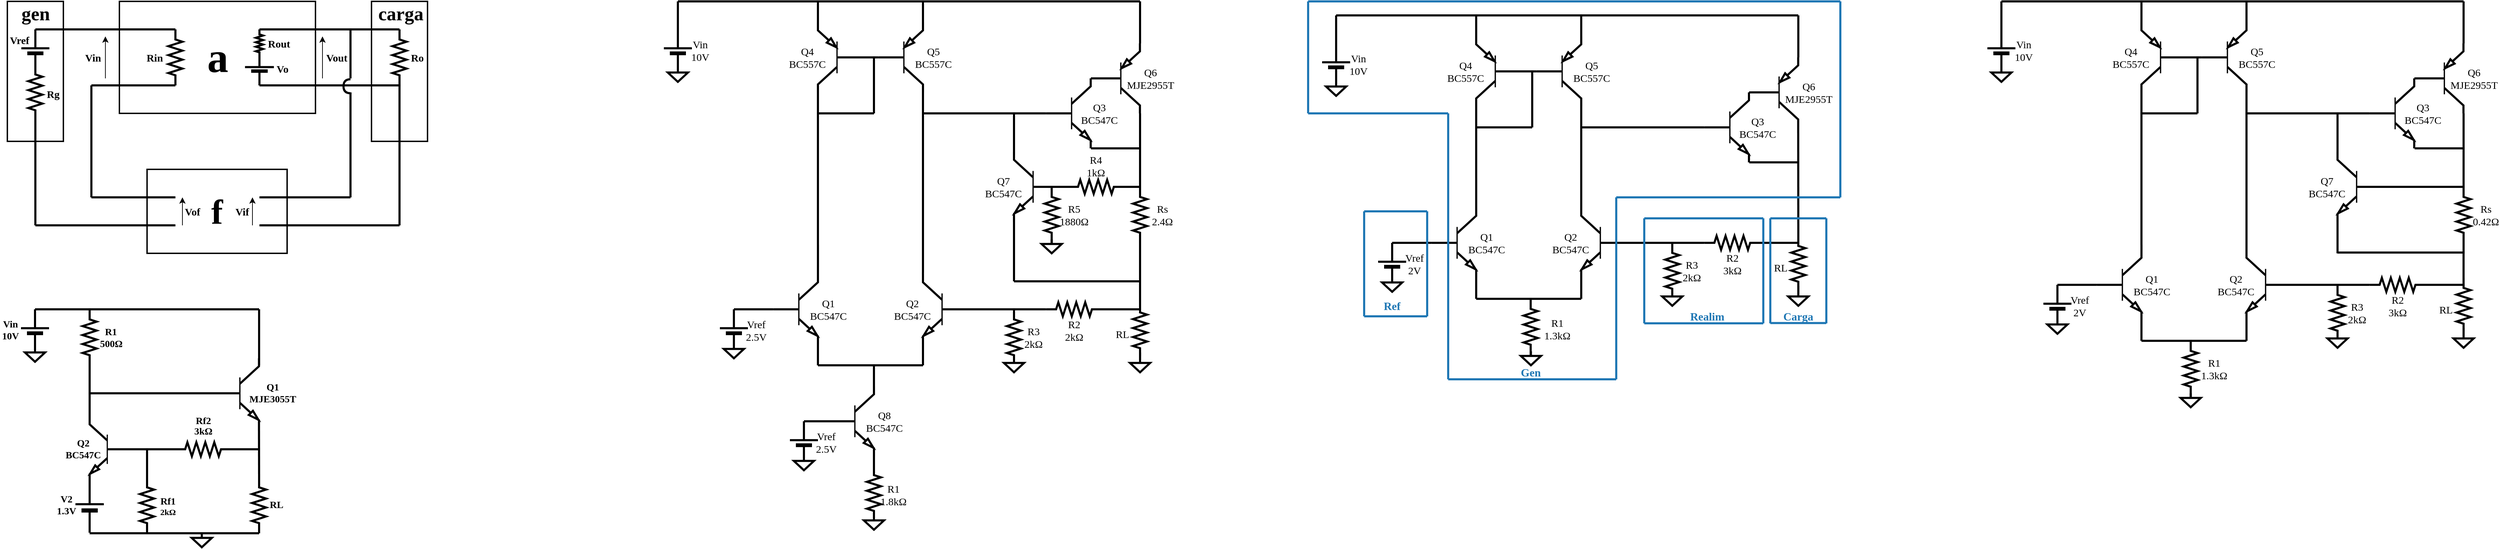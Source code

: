 <mxfile version="26.1.1">
  <diagram name="Página-1" id="L0Rs0itexEbBs3ounPCT">
    <mxGraphModel dx="1301" dy="685" grid="0" gridSize="10" guides="1" tooltips="1" connect="1" arrows="1" fold="1" page="1" pageScale="1" pageWidth="16000" pageHeight="12000" math="0" shadow="0">
      <root>
        <mxCell id="0" />
        <mxCell id="1" parent="0" />
        <mxCell id="iTf2nIuXYR94NIQKGG5_-5" value="&lt;div style=&quot;text-align: justify;&quot;&gt;&lt;span style=&quot;font-size: 60px; background-color: transparent; color: light-dark(rgb(0, 0, 0), rgb(255, 255, 255));&quot;&gt;&lt;b style=&quot;&quot;&gt;&lt;font&gt;a&lt;/font&gt;&lt;/b&gt;&lt;/span&gt;&lt;/div&gt;" style="rounded=0;whiteSpace=wrap;html=1;strokeWidth=2;portConstraintRotation=0;fontFamily=Times New Roman;" parent="1" vertex="1">
          <mxGeometry x="202.5" y="40" width="280" height="160" as="geometry" />
        </mxCell>
        <mxCell id="iTf2nIuXYR94NIQKGG5_-6" value="&lt;div style=&quot;text-align: left; padding-bottom: 165px;&quot;&gt;&lt;span style=&quot;background-color: transparent; color: light-dark(rgb(0, 0, 0), rgb(255, 255, 255));&quot;&gt;&lt;font&gt;&lt;b&gt;gen&lt;/b&gt;&lt;/font&gt;&lt;/span&gt;&lt;/div&gt;&lt;div&gt;&lt;/div&gt;" style="rounded=0;whiteSpace=wrap;html=1;strokeWidth=2;portConstraintRotation=0;fontFamily=Times New Roman;fontSize=27;" parent="1" vertex="1">
          <mxGeometry x="42.5" y="40" width="80" height="200" as="geometry" />
        </mxCell>
        <mxCell id="iTf2nIuXYR94NIQKGG5_-7" value="&lt;div style=&quot;text-align: left; padding-bottom: 165px; padding-right: 0px; padding-left: 3px;&quot;&gt;&lt;b style=&quot;background-color: transparent; color: light-dark(rgb(0, 0, 0), rgb(255, 255, 255));&quot;&gt;&lt;font&gt;carga&lt;/font&gt;&lt;/b&gt;&lt;/div&gt;" style="rounded=0;whiteSpace=wrap;html=1;strokeWidth=2;portConstraintRotation=0;fontFamily=Times New Roman;fontSize=27;" parent="1" vertex="1">
          <mxGeometry x="562.5" y="40" width="80" height="200" as="geometry" />
        </mxCell>
        <mxCell id="iTf2nIuXYR94NIQKGG5_-8" value="&lt;font style=&quot;font-size: 50px;&quot;&gt;&lt;b style=&quot;&quot;&gt;f&lt;/b&gt;&lt;/font&gt;" style="rounded=0;whiteSpace=wrap;html=1;strokeWidth=2;portConstraintRotation=0;fontFamily=Times New Roman;" parent="1" vertex="1">
          <mxGeometry x="242" y="280" width="200" height="120" as="geometry" />
        </mxCell>
        <mxCell id="iTf2nIuXYR94NIQKGG5_-9" value="" style="endArrow=none;html=1;rounded=0;strokeWidth=3;" parent="1" edge="1">
          <mxGeometry width="50" height="50" relative="1" as="geometry">
            <mxPoint x="82.5" y="360" as="sourcePoint" />
            <mxPoint x="82.5" y="200" as="targetPoint" />
          </mxGeometry>
        </mxCell>
        <mxCell id="iTf2nIuXYR94NIQKGG5_-10" value="" style="endArrow=none;html=1;rounded=0;strokeWidth=3;" parent="1" edge="1">
          <mxGeometry width="50" height="50" relative="1" as="geometry">
            <mxPoint x="82.5" y="360" as="sourcePoint" />
            <mxPoint x="282.5" y="360" as="targetPoint" />
          </mxGeometry>
        </mxCell>
        <mxCell id="iTf2nIuXYR94NIQKGG5_-11" value="" style="endArrow=none;html=1;rounded=0;strokeWidth=3;" parent="1" edge="1">
          <mxGeometry width="50" height="50" relative="1" as="geometry">
            <mxPoint x="402.5" y="360" as="sourcePoint" />
            <mxPoint x="602.5" y="360" as="targetPoint" />
          </mxGeometry>
        </mxCell>
        <mxCell id="iTf2nIuXYR94NIQKGG5_-12" value="" style="endArrow=none;html=1;rounded=0;strokeWidth=3;" parent="1" edge="1">
          <mxGeometry width="50" height="50" relative="1" as="geometry">
            <mxPoint x="532.5" y="150" as="sourcePoint" />
            <mxPoint x="532.5" y="80" as="targetPoint" />
            <Array as="points">
              <mxPoint x="532.5" y="140" />
            </Array>
          </mxGeometry>
        </mxCell>
        <mxCell id="iTf2nIuXYR94NIQKGG5_-13" value="" style="endArrow=none;html=1;rounded=0;strokeWidth=3;" parent="1" edge="1">
          <mxGeometry width="50" height="50" relative="1" as="geometry">
            <mxPoint x="102.5" y="80" as="sourcePoint" />
            <mxPoint x="282.5" y="80" as="targetPoint" />
          </mxGeometry>
        </mxCell>
        <mxCell id="iTf2nIuXYR94NIQKGG5_-14" value="" style="endArrow=none;html=1;rounded=0;strokeWidth=3;exitX=0;exitY=0.5;exitDx=0;exitDy=0;exitPerimeter=0;" parent="1" edge="1">
          <mxGeometry width="50" height="50" relative="1" as="geometry">
            <mxPoint x="402.5" y="80" as="sourcePoint" />
            <mxPoint x="602.5" y="80" as="targetPoint" />
          </mxGeometry>
        </mxCell>
        <mxCell id="iTf2nIuXYR94NIQKGG5_-15" value="" style="curved=1;endArrow=none;html=1;rounded=0;endFill=0;strokeWidth=3;" parent="1" edge="1">
          <mxGeometry width="50" height="50" relative="1" as="geometry">
            <mxPoint x="532.5" y="171.25" as="sourcePoint" />
            <mxPoint x="532.5" y="151.25" as="targetPoint" />
            <Array as="points">
              <mxPoint x="522.5" y="171.25" />
              <mxPoint x="522.5" y="151.25" />
            </Array>
          </mxGeometry>
        </mxCell>
        <mxCell id="iTf2nIuXYR94NIQKGG5_-16" value="" style="endArrow=none;html=1;rounded=0;strokeWidth=3;" parent="1" edge="1">
          <mxGeometry width="50" height="50" relative="1" as="geometry">
            <mxPoint x="532.5" y="320" as="sourcePoint" />
            <mxPoint x="532.5" y="170" as="targetPoint" />
            <Array as="points" />
          </mxGeometry>
        </mxCell>
        <mxCell id="iTf2nIuXYR94NIQKGG5_-17" value="" style="endArrow=none;html=1;rounded=0;strokeWidth=3;" parent="1" edge="1">
          <mxGeometry width="50" height="50" relative="1" as="geometry">
            <mxPoint x="402.5" y="160" as="sourcePoint" />
            <mxPoint x="602.5" y="160" as="targetPoint" />
          </mxGeometry>
        </mxCell>
        <mxCell id="iTf2nIuXYR94NIQKGG5_-18" value="" style="endArrow=none;html=1;rounded=0;entryX=1;entryY=0.5;entryDx=0;entryDy=0;entryPerimeter=0;strokeWidth=3;" parent="1" target="iTf2nIuXYR94NIQKGG5_-26" edge="1">
          <mxGeometry width="50" height="50" relative="1" as="geometry">
            <mxPoint x="602.5" y="360" as="sourcePoint" />
            <mxPoint x="602.5" y="200" as="targetPoint" />
          </mxGeometry>
        </mxCell>
        <mxCell id="iTf2nIuXYR94NIQKGG5_-19" value="" style="endArrow=none;html=1;rounded=0;strokeWidth=3;" parent="1" edge="1">
          <mxGeometry width="50" height="50" relative="1" as="geometry">
            <mxPoint x="402.5" y="320" as="sourcePoint" />
            <mxPoint x="532.5" y="320" as="targetPoint" />
          </mxGeometry>
        </mxCell>
        <mxCell id="iTf2nIuXYR94NIQKGG5_-20" value="" style="endArrow=none;html=1;rounded=0;strokeWidth=3;" parent="1" edge="1">
          <mxGeometry width="50" height="50" relative="1" as="geometry">
            <mxPoint x="162.5" y="160" as="sourcePoint" />
            <mxPoint x="282.5" y="160" as="targetPoint" />
          </mxGeometry>
        </mxCell>
        <mxCell id="iTf2nIuXYR94NIQKGG5_-21" value="" style="endArrow=none;html=1;rounded=0;strokeWidth=3;" parent="1" edge="1">
          <mxGeometry width="50" height="50" relative="1" as="geometry">
            <mxPoint x="162.5" y="320" as="sourcePoint" />
            <mxPoint x="162.5" y="160" as="targetPoint" />
          </mxGeometry>
        </mxCell>
        <mxCell id="iTf2nIuXYR94NIQKGG5_-22" value="" style="endArrow=none;html=1;rounded=0;strokeWidth=3;" parent="1" edge="1">
          <mxGeometry width="50" height="50" relative="1" as="geometry">
            <mxPoint x="162.5" y="320" as="sourcePoint" />
            <mxPoint x="282.5" y="320" as="targetPoint" />
          </mxGeometry>
        </mxCell>
        <mxCell id="iTf2nIuXYR94NIQKGG5_-23" value="" style="pointerEvents=1;verticalLabelPosition=bottom;shadow=0;dashed=0;align=center;html=1;verticalAlign=top;shape=mxgraph.electrical.resistors.resistor_2;direction=south;strokeWidth=3;portConstraintRotation=0;" parent="1" vertex="1">
          <mxGeometry x="72.5" y="130" width="20" height="80" as="geometry" />
        </mxCell>
        <mxCell id="iTf2nIuXYR94NIQKGG5_-24" value="" style="verticalLabelPosition=bottom;shadow=0;dashed=0;align=center;fillColor=strokeColor;html=1;verticalAlign=top;strokeWidth=3;shape=mxgraph.electrical.miscellaneous.monocell_battery;rotation=-90;portConstraintRotation=0;" parent="1" vertex="1">
          <mxGeometry x="52.5" y="90" width="60" height="40" as="geometry" />
        </mxCell>
        <mxCell id="iTf2nIuXYR94NIQKGG5_-25" value="" style="endArrow=none;html=1;rounded=0;strokeWidth=3;" parent="1" edge="1">
          <mxGeometry width="50" height="50" relative="1" as="geometry">
            <mxPoint x="82.5" y="80" as="sourcePoint" />
            <mxPoint x="122.5" y="80" as="targetPoint" />
          </mxGeometry>
        </mxCell>
        <mxCell id="iTf2nIuXYR94NIQKGG5_-26" value="" style="pointerEvents=1;verticalLabelPosition=bottom;shadow=0;dashed=0;align=center;html=1;verticalAlign=top;shape=mxgraph.electrical.resistors.resistor_2;direction=south;strokeWidth=3;portConstraintRotation=0;" parent="1" vertex="1">
          <mxGeometry x="592.5" y="80" width="20" height="80" as="geometry" />
        </mxCell>
        <mxCell id="iTf2nIuXYR94NIQKGG5_-27" value="" style="verticalLabelPosition=bottom;shadow=0;dashed=0;align=center;fillColor=strokeColor;html=1;verticalAlign=top;strokeWidth=3;shape=mxgraph.electrical.miscellaneous.monocell_battery;rotation=-90;portConstraintRotation=0;" parent="1" vertex="1">
          <mxGeometry x="378.75" y="115.63" width="47.5" height="41.25" as="geometry" />
        </mxCell>
        <mxCell id="iTf2nIuXYR94NIQKGG5_-28" value="" style="pointerEvents=1;verticalLabelPosition=bottom;shadow=0;dashed=0;align=center;html=1;verticalAlign=top;shape=mxgraph.electrical.resistors.resistor_2;direction=south;strokeWidth=3;portConstraintRotation=0;" parent="1" vertex="1">
          <mxGeometry x="272.5" y="80" width="20" height="80" as="geometry" />
        </mxCell>
        <mxCell id="iTf2nIuXYR94NIQKGG5_-29" value="" style="endArrow=classic;html=1;rounded=0;" parent="1" edge="1">
          <mxGeometry width="50" height="50" relative="1" as="geometry">
            <mxPoint x="292.5" y="360" as="sourcePoint" />
            <mxPoint x="292.5" y="320" as="targetPoint" />
          </mxGeometry>
        </mxCell>
        <mxCell id="iTf2nIuXYR94NIQKGG5_-30" value="" style="endArrow=classic;html=1;rounded=0;" parent="1" edge="1">
          <mxGeometry width="50" height="50" relative="1" as="geometry">
            <mxPoint x="392.5" y="360" as="sourcePoint" />
            <mxPoint x="392.5" y="320" as="targetPoint" />
          </mxGeometry>
        </mxCell>
        <mxCell id="iTf2nIuXYR94NIQKGG5_-31" value="" style="pointerEvents=1;verticalLabelPosition=bottom;shadow=0;dashed=0;align=center;html=1;verticalAlign=top;shape=mxgraph.electrical.resistors.resistor_2;direction=south;strokeWidth=3;" parent="1" vertex="1">
          <mxGeometry x="397.5" y="80" width="10" height="40" as="geometry" />
        </mxCell>
        <mxCell id="iTf2nIuXYR94NIQKGG5_-32" value="Rin" style="text;html=1;align=center;verticalAlign=middle;whiteSpace=wrap;rounded=0;direction=west;rotation=0;fontFamily=Times New Roman;fontStyle=1;fontSize=15;" parent="1" vertex="1">
          <mxGeometry x="222.5" y="105" width="60" height="30" as="geometry" />
        </mxCell>
        <mxCell id="iTf2nIuXYR94NIQKGG5_-33" value="Rout" style="text;html=1;align=center;verticalAlign=middle;whiteSpace=wrap;rounded=0;direction=west;rotation=0;fontFamily=Times New Roman;fontStyle=1;fontSize=15;" parent="1" vertex="1">
          <mxGeometry x="397.5" y="85" width="65" height="30" as="geometry" />
        </mxCell>
        <mxCell id="iTf2nIuXYR94NIQKGG5_-34" value="Vo" style="text;html=1;align=center;verticalAlign=middle;whiteSpace=wrap;rounded=0;direction=west;rotation=0;fontFamily=Times New Roman;fontStyle=1;fontSize=15;" parent="1" vertex="1">
          <mxGeometry x="407.5" y="121.25" width="55" height="30" as="geometry" />
        </mxCell>
        <mxCell id="iTf2nIuXYR94NIQKGG5_-35" value="Vref" style="text;html=1;align=center;verticalAlign=middle;whiteSpace=wrap;rounded=0;direction=west;rotation=0;fontFamily=Times New Roman;fontStyle=1;fontSize=15;" parent="1" vertex="1">
          <mxGeometry x="40" y="80" width="40" height="30" as="geometry" />
        </mxCell>
        <mxCell id="iTf2nIuXYR94NIQKGG5_-36" value="Rg" style="text;html=1;align=center;verticalAlign=middle;whiteSpace=wrap;rounded=0;direction=west;rotation=0;fontFamily=Times New Roman;fontStyle=1;fontSize=15;" parent="1" vertex="1">
          <mxGeometry x="82.5" y="156.88" width="50" height="30" as="geometry" />
        </mxCell>
        <mxCell id="iTf2nIuXYR94NIQKGG5_-37" value="Vof" style="text;html=1;align=center;verticalAlign=middle;whiteSpace=wrap;rounded=0;direction=west;rotation=0;fontFamily=Times New Roman;fontStyle=1;fontSize=15;" parent="1" vertex="1">
          <mxGeometry x="276.5" y="325" width="60" height="30" as="geometry" />
        </mxCell>
        <mxCell id="iTf2nIuXYR94NIQKGG5_-38" value="Vif" style="text;html=1;align=center;verticalAlign=middle;whiteSpace=wrap;rounded=0;direction=west;rotation=0;fontFamily=Times New Roman;fontStyle=1;fontSize=15;" parent="1" vertex="1">
          <mxGeometry x="347.5" y="325" width="60" height="30" as="geometry" />
        </mxCell>
        <mxCell id="iTf2nIuXYR94NIQKGG5_-39" value="Ro" style="text;html=1;align=center;verticalAlign=middle;whiteSpace=wrap;rounded=0;direction=west;rotation=0;fontFamily=Times New Roman;fontStyle=1;fontSize=15;" parent="1" vertex="1">
          <mxGeometry x="602.5" y="105" width="50" height="30" as="geometry" />
        </mxCell>
        <mxCell id="iTf2nIuXYR94NIQKGG5_-40" value="" style="endArrow=classic;html=1;rounded=0;" parent="1" edge="1">
          <mxGeometry width="50" height="50" relative="1" as="geometry">
            <mxPoint x="182.5" y="150" as="sourcePoint" />
            <mxPoint x="182.5" y="90" as="targetPoint" />
          </mxGeometry>
        </mxCell>
        <mxCell id="iTf2nIuXYR94NIQKGG5_-41" value="" style="endArrow=classic;html=1;rounded=0;" parent="1" edge="1">
          <mxGeometry width="50" height="50" relative="1" as="geometry">
            <mxPoint x="492.5" y="150" as="sourcePoint" />
            <mxPoint x="492.5" y="90" as="targetPoint" />
          </mxGeometry>
        </mxCell>
        <mxCell id="iTf2nIuXYR94NIQKGG5_-42" value="Vin" style="text;html=1;align=center;verticalAlign=middle;whiteSpace=wrap;rounded=0;direction=west;rotation=0;fontFamily=Times New Roman;fontStyle=1;fontSize=15;" parent="1" vertex="1">
          <mxGeometry x="145" y="105" width="40" height="30" as="geometry" />
        </mxCell>
        <mxCell id="iTf2nIuXYR94NIQKGG5_-43" value="Vout" style="text;html=1;align=center;verticalAlign=middle;whiteSpace=wrap;rounded=0;direction=west;rotation=0;fontFamily=Times New Roman;fontStyle=1;fontSize=15;" parent="1" vertex="1">
          <mxGeometry x="492.5" y="105" width="40" height="30" as="geometry" />
        </mxCell>
        <mxCell id="iTf2nIuXYR94NIQKGG5_-44" value="" style="verticalLabelPosition=bottom;shadow=0;dashed=0;align=center;html=1;verticalAlign=top;shape=mxgraph.electrical.transistors.npn_transistor_5;portConstraintRotation=0;strokeWidth=3;" parent="1" vertex="1">
          <mxGeometry x="338" y="550" width="64" height="100" as="geometry" />
        </mxCell>
        <mxCell id="iTf2nIuXYR94NIQKGG5_-45" value="" style="pointerEvents=1;verticalLabelPosition=bottom;shadow=0;dashed=0;align=center;html=1;verticalAlign=top;shape=mxgraph.electrical.resistors.resistor_2;direction=south;strokeWidth=3;portConstraintRotation=0;" parent="1" vertex="1">
          <mxGeometry x="392" y="720" width="20" height="80" as="geometry" />
        </mxCell>
        <mxCell id="iTf2nIuXYR94NIQKGG5_-46" value="" style="endArrow=none;html=1;rounded=0;entryX=1;entryY=1;entryDx=0;entryDy=0;entryPerimeter=0;strokeWidth=3;" parent="1" target="iTf2nIuXYR94NIQKGG5_-44" edge="1">
          <mxGeometry width="50" height="50" relative="1" as="geometry">
            <mxPoint x="402" y="720" as="sourcePoint" />
            <mxPoint x="452" y="670" as="targetPoint" />
          </mxGeometry>
        </mxCell>
        <mxCell id="iTf2nIuXYR94NIQKGG5_-47" value="" style="pointerEvents=1;verticalLabelPosition=bottom;shadow=0;dashed=0;align=center;html=1;verticalAlign=top;shape=mxgraph.electrical.resistors.resistor_2;direction=west;strokeWidth=3;portConstraintRotation=0;" parent="1" vertex="1">
          <mxGeometry x="282" y="670" width="80" height="20" as="geometry" />
        </mxCell>
        <mxCell id="iTf2nIuXYR94NIQKGG5_-48" value="" style="pointerEvents=1;verticalLabelPosition=bottom;shadow=0;dashed=0;align=center;html=1;verticalAlign=top;shape=mxgraph.electrical.resistors.resistor_2;direction=south;strokeWidth=3;portConstraintRotation=0;" parent="1" vertex="1">
          <mxGeometry x="232" y="720" width="20" height="80" as="geometry" />
        </mxCell>
        <mxCell id="iTf2nIuXYR94NIQKGG5_-49" value="" style="endArrow=none;html=1;rounded=0;strokeWidth=3;" parent="1" edge="1">
          <mxGeometry width="50" height="50" relative="1" as="geometry">
            <mxPoint x="212" y="680" as="sourcePoint" />
            <mxPoint x="282" y="680" as="targetPoint" />
          </mxGeometry>
        </mxCell>
        <mxCell id="iTf2nIuXYR94NIQKGG5_-50" value="" style="endArrow=none;html=1;rounded=0;strokeWidth=3;" parent="1" edge="1">
          <mxGeometry width="50" height="50" relative="1" as="geometry">
            <mxPoint x="242" y="720" as="sourcePoint" />
            <mxPoint x="242" y="680" as="targetPoint" />
          </mxGeometry>
        </mxCell>
        <mxCell id="iTf2nIuXYR94NIQKGG5_-51" value="" style="endArrow=none;html=1;rounded=0;exitX=0;exitY=0.5;exitDx=0;exitDy=0;exitPerimeter=0;strokeWidth=3;" parent="1" source="iTf2nIuXYR94NIQKGG5_-47" edge="1">
          <mxGeometry width="50" height="50" relative="1" as="geometry">
            <mxPoint x="352" y="730" as="sourcePoint" />
            <mxPoint x="402" y="680" as="targetPoint" />
          </mxGeometry>
        </mxCell>
        <mxCell id="iTf2nIuXYR94NIQKGG5_-52" value="" style="verticalLabelPosition=bottom;shadow=0;dashed=0;align=center;html=1;verticalAlign=top;shape=mxgraph.electrical.transistors.npn_transistor_5;portConstraintRotation=0;rotation=-180;strokeWidth=3;flipV=1;" parent="1" vertex="1">
          <mxGeometry x="160" y="630" width="58.75" height="100" as="geometry" />
        </mxCell>
        <mxCell id="iTf2nIuXYR94NIQKGG5_-53" value="" style="pointerEvents=1;verticalLabelPosition=bottom;shadow=0;dashed=0;align=center;html=1;verticalAlign=top;shape=mxgraph.electrical.resistors.resistor_2;direction=south;strokeWidth=3;portConstraintRotation=0;" parent="1" vertex="1">
          <mxGeometry x="150" y="480" width="20" height="80" as="geometry" />
        </mxCell>
        <mxCell id="iTf2nIuXYR94NIQKGG5_-54" value="" style="endArrow=none;html=1;rounded=0;strokeWidth=3;" parent="1" edge="1">
          <mxGeometry width="50" height="50" relative="1" as="geometry">
            <mxPoint x="160" y="600" as="sourcePoint" />
            <mxPoint x="346" y="600" as="targetPoint" />
          </mxGeometry>
        </mxCell>
        <mxCell id="iTf2nIuXYR94NIQKGG5_-56" value="" style="endArrow=none;html=1;rounded=0;strokeWidth=3;" parent="1" edge="1">
          <mxGeometry width="50" height="50" relative="1" as="geometry">
            <mxPoint x="402" y="560" as="sourcePoint" />
            <mxPoint x="402" y="480" as="targetPoint" />
          </mxGeometry>
        </mxCell>
        <mxCell id="iTf2nIuXYR94NIQKGG5_-57" value="" style="endArrow=none;html=1;rounded=0;strokeWidth=3;" parent="1" edge="1">
          <mxGeometry width="50" height="50" relative="1" as="geometry">
            <mxPoint x="82" y="480" as="sourcePoint" />
            <mxPoint x="402" y="480" as="targetPoint" />
          </mxGeometry>
        </mxCell>
        <mxCell id="iTf2nIuXYR94NIQKGG5_-58" value="" style="verticalLabelPosition=bottom;shadow=0;dashed=0;align=center;fillColor=strokeColor;html=1;verticalAlign=top;strokeWidth=3;shape=mxgraph.electrical.miscellaneous.monocell_battery;rotation=-90;portConstraintRotation=0;" parent="1" vertex="1">
          <mxGeometry x="52" y="490" width="60" height="40" as="geometry" />
        </mxCell>
        <mxCell id="iTf2nIuXYR94NIQKGG5_-61" value="" style="verticalLabelPosition=bottom;shadow=0;dashed=0;align=center;fillColor=strokeColor;html=1;verticalAlign=top;strokeWidth=3;shape=mxgraph.electrical.miscellaneous.monocell_battery;rotation=-90;portConstraintRotation=0;" parent="1" vertex="1">
          <mxGeometry x="123" y="742" width="74" height="40.5" as="geometry" />
        </mxCell>
        <mxCell id="iTf2nIuXYR94NIQKGG5_-62" value="" style="endArrow=none;html=1;rounded=0;entryX=1;entryY=0.5;entryDx=0;entryDy=0;entryPerimeter=0;strokeWidth=3;" parent="1" target="iTf2nIuXYR94NIQKGG5_-45" edge="1">
          <mxGeometry width="50" height="50" relative="1" as="geometry">
            <mxPoint x="160" y="800" as="sourcePoint" />
            <mxPoint x="212" y="750" as="targetPoint" />
          </mxGeometry>
        </mxCell>
        <mxCell id="iTf2nIuXYR94NIQKGG5_-64" value="&lt;font&gt;Q1&lt;/font&gt;&lt;div&gt;&lt;font&gt;MJE3055T&lt;/font&gt;&lt;/div&gt;" style="rounded=0;whiteSpace=wrap;html=1;fillColor=none;strokeColor=none;fontStyle=1;fontFamily=Times New Roman;fontSize=14;" parent="1" vertex="1">
          <mxGeometry x="390" y="590" width="62.5" height="20" as="geometry" />
        </mxCell>
        <mxCell id="iTf2nIuXYR94NIQKGG5_-65" value="&lt;font&gt;Q2&lt;/font&gt;&lt;div&gt;&lt;font&gt;BC547C&lt;/font&gt;&lt;/div&gt;" style="rounded=0;whiteSpace=wrap;html=1;fillColor=none;strokeColor=none;fontStyle=1;fontFamily=Times New Roman;fontSize=14;" parent="1" vertex="1">
          <mxGeometry x="120" y="670" width="62" height="20" as="geometry" />
        </mxCell>
        <mxCell id="iTf2nIuXYR94NIQKGG5_-66" value="&lt;font&gt;Vin&lt;/font&gt;&lt;div&gt;&lt;font&gt;10V&lt;/font&gt;&lt;/div&gt;" style="rounded=0;whiteSpace=wrap;html=1;fillColor=none;strokeColor=none;fontStyle=1;fontFamily=Times New Roman;fontSize=14;" parent="1" vertex="1">
          <mxGeometry x="32" y="495" width="30" height="30" as="geometry" />
        </mxCell>
        <mxCell id="iTf2nIuXYR94NIQKGG5_-67" value="&lt;font&gt;R1&lt;/font&gt;" style="rounded=0;whiteSpace=wrap;html=1;fillColor=none;strokeColor=none;fontStyle=1;fontFamily=Times New Roman;fontSize=14;" parent="1" vertex="1">
          <mxGeometry x="178.5" y="505" width="23" height="15" as="geometry" />
        </mxCell>
        <mxCell id="iTf2nIuXYR94NIQKGG5_-68" value="&lt;font&gt;Rf2&lt;/font&gt;" style="rounded=0;whiteSpace=wrap;html=1;fillColor=none;strokeColor=none;fontStyle=1;fontFamily=Times New Roman;fontSize=14;" parent="1" vertex="1">
          <mxGeometry x="309.5" y="630" width="25" height="20" as="geometry" />
        </mxCell>
        <mxCell id="iTf2nIuXYR94NIQKGG5_-69" value="&lt;font&gt;Rf1&lt;/font&gt;" style="rounded=0;whiteSpace=wrap;html=1;fillColor=none;strokeColor=none;fontStyle=1;fontFamily=Times New Roman;fontSize=14;" parent="1" vertex="1">
          <mxGeometry x="262" y="745" width="20" height="20" as="geometry" />
        </mxCell>
        <mxCell id="iTf2nIuXYR94NIQKGG5_-70" value="&lt;font&gt;RL&lt;/font&gt;" style="rounded=0;whiteSpace=wrap;html=1;fillColor=none;strokeColor=none;fontStyle=1;fontFamily=Times New Roman;fontSize=14;" parent="1" vertex="1">
          <mxGeometry x="412" y="745" width="30" height="30" as="geometry" />
        </mxCell>
        <mxCell id="iTf2nIuXYR94NIQKGG5_-71" value="&lt;font&gt;V2&lt;/font&gt;&lt;div&gt;&lt;font&gt;1.3V&lt;/font&gt;&lt;/div&gt;" style="rounded=0;whiteSpace=wrap;html=1;fillColor=none;strokeColor=none;fontStyle=1;fontFamily=Times New Roman;fontSize=14;" parent="1" vertex="1">
          <mxGeometry x="112" y="745" width="30" height="30" as="geometry" />
        </mxCell>
        <mxCell id="iTf2nIuXYR94NIQKGG5_-72" value="&lt;font&gt;3kΩ&lt;/font&gt;" style="rounded=0;whiteSpace=wrap;html=1;fillColor=none;strokeColor=none;fontStyle=1;fontFamily=Times New Roman;fontSize=14;" parent="1" vertex="1">
          <mxGeometry x="309.5" y="650" width="25" height="10" as="geometry" />
        </mxCell>
        <mxCell id="iTf2nIuXYR94NIQKGG5_-73" value="&lt;font face=&quot;Comic Sans MS&quot;&gt;2kΩ&lt;/font&gt;" style="rounded=0;whiteSpace=wrap;html=1;fillColor=none;strokeColor=none;fontStyle=1" parent="1" vertex="1">
          <mxGeometry x="262" y="760" width="20" height="20" as="geometry" />
        </mxCell>
        <mxCell id="iTf2nIuXYR94NIQKGG5_-74" value="&lt;font&gt;500Ω&lt;/font&gt;" style="rounded=0;whiteSpace=wrap;html=1;fillColor=none;strokeColor=none;fontStyle=1;fontFamily=Times New Roman;fontSize=14;" parent="1" vertex="1">
          <mxGeometry x="178.5" y="520" width="23.5" height="20" as="geometry" />
        </mxCell>
        <mxCell id="iTf2nIuXYR94NIQKGG5_-75" value="" style="endArrow=none;html=1;rounded=0;strokeWidth=3;" parent="1" target="iTf2nIuXYR94NIQKGG5_-53" edge="1">
          <mxGeometry width="50" height="50" relative="1" as="geometry">
            <mxPoint x="160" y="640" as="sourcePoint" />
            <mxPoint x="210" y="590" as="targetPoint" />
          </mxGeometry>
        </mxCell>
        <mxCell id="iTf2nIuXYR94NIQKGG5_-77" value="" style="verticalLabelPosition=bottom;shadow=0;dashed=0;align=center;fillColor=strokeColor;html=1;verticalAlign=top;strokeWidth=3;shape=mxgraph.electrical.miscellaneous.monocell_battery;rotation=-90;portConstraintRotation=0;" parent="1" vertex="1">
          <mxGeometry x="970" y="90" width="60" height="40" as="geometry" />
        </mxCell>
        <mxCell id="iTf2nIuXYR94NIQKGG5_-78" value="" style="endArrow=none;html=1;rounded=0;strokeWidth=3;" parent="1" edge="1">
          <mxGeometry width="50" height="50" relative="1" as="geometry">
            <mxPoint x="1000" y="80" as="sourcePoint" />
            <mxPoint x="1000" y="40" as="targetPoint" />
          </mxGeometry>
        </mxCell>
        <mxCell id="iTf2nIuXYR94NIQKGG5_-82" value="" style="verticalLabelPosition=bottom;shadow=0;dashed=0;align=center;html=1;verticalAlign=top;shape=mxgraph.electrical.transistors.pnp_transistor_5;strokeWidth=3;" parent="1" vertex="1">
          <mxGeometry x="1286.2" y="70" width="64" height="100" as="geometry" />
        </mxCell>
        <mxCell id="iTf2nIuXYR94NIQKGG5_-83" value="" style="verticalLabelPosition=bottom;shadow=0;dashed=0;align=center;html=1;verticalAlign=top;shape=mxgraph.electrical.transistors.pnp_transistor_5;flipH=1;strokeWidth=3;" parent="1" vertex="1">
          <mxGeometry x="1199.81" y="70" width="64" height="100" as="geometry" />
        </mxCell>
        <mxCell id="iTf2nIuXYR94NIQKGG5_-84" value="" style="endArrow=none;html=1;rounded=0;entryX=0;entryY=0.5;entryDx=0;entryDy=0;entryPerimeter=0;strokeWidth=3;" parent="1" target="iTf2nIuXYR94NIQKGG5_-82" edge="1">
          <mxGeometry width="50" height="50" relative="1" as="geometry">
            <mxPoint x="1250" y="120" as="sourcePoint" />
            <mxPoint x="1300" y="70" as="targetPoint" />
          </mxGeometry>
        </mxCell>
        <mxCell id="iTf2nIuXYR94NIQKGG5_-85" value="" style="endArrow=none;html=1;rounded=0;strokeWidth=3;" parent="1" edge="1">
          <mxGeometry width="50" height="50" relative="1" as="geometry">
            <mxPoint x="1000" y="40" as="sourcePoint" />
            <mxPoint x="1660" y="40" as="targetPoint" />
          </mxGeometry>
        </mxCell>
        <mxCell id="iTf2nIuXYR94NIQKGG5_-86" value="" style="endArrow=none;html=1;rounded=0;strokeWidth=3;" parent="1" edge="1">
          <mxGeometry width="50" height="50" relative="1" as="geometry">
            <mxPoint x="1200" y="80" as="sourcePoint" />
            <mxPoint x="1200" y="40" as="targetPoint" />
          </mxGeometry>
        </mxCell>
        <mxCell id="iTf2nIuXYR94NIQKGG5_-87" value="" style="endArrow=none;html=1;rounded=0;strokeWidth=3;" parent="1" edge="1">
          <mxGeometry width="50" height="50" relative="1" as="geometry">
            <mxPoint x="1350" y="80" as="sourcePoint" />
            <mxPoint x="1350" y="40" as="targetPoint" />
          </mxGeometry>
        </mxCell>
        <mxCell id="iTf2nIuXYR94NIQKGG5_-88" value="" style="endArrow=none;html=1;rounded=0;exitX=1;exitY=0;exitDx=0;exitDy=0;exitPerimeter=0;strokeWidth=3;" parent="1" source="iTf2nIuXYR94NIQKGG5_-111" edge="1">
          <mxGeometry width="50" height="50" relative="1" as="geometry">
            <mxPoint x="1350" y="380" as="sourcePoint" />
            <mxPoint x="1350" y="160" as="targetPoint" />
          </mxGeometry>
        </mxCell>
        <mxCell id="iTf2nIuXYR94NIQKGG5_-89" value="" style="verticalLabelPosition=bottom;shadow=0;dashed=0;align=center;html=1;verticalAlign=top;shape=mxgraph.electrical.transistors.npn_transistor_5;strokeWidth=3;" parent="1" vertex="1">
          <mxGeometry x="1525.7" y="150" width="64" height="100" as="geometry" />
        </mxCell>
        <mxCell id="iTf2nIuXYR94NIQKGG5_-90" value="" style="verticalLabelPosition=bottom;shadow=0;dashed=0;align=center;html=1;verticalAlign=top;shape=mxgraph.electrical.transistors.pnp_transistor_5;flipH=0;strokeWidth=3;" parent="1" vertex="1">
          <mxGeometry x="1596" y="100" width="64" height="100" as="geometry" />
        </mxCell>
        <mxCell id="iTf2nIuXYR94NIQKGG5_-91" value="" style="endArrow=none;html=1;rounded=0;entryX=0.063;entryY=0.5;entryDx=0;entryDy=0;entryPerimeter=0;strokeWidth=3;" parent="1" target="iTf2nIuXYR94NIQKGG5_-90" edge="1">
          <mxGeometry width="50" height="50" relative="1" as="geometry">
            <mxPoint x="1589.7" y="150" as="sourcePoint" />
            <mxPoint x="1589.7" y="100" as="targetPoint" />
          </mxGeometry>
        </mxCell>
        <mxCell id="iTf2nIuXYR94NIQKGG5_-92" value="" style="endArrow=none;html=1;rounded=0;entryX=0;entryY=0.5;entryDx=0;entryDy=0;entryPerimeter=0;strokeWidth=3;" parent="1" target="iTf2nIuXYR94NIQKGG5_-89" edge="1">
          <mxGeometry width="50" height="50" relative="1" as="geometry">
            <mxPoint x="1350" y="200" as="sourcePoint" />
            <mxPoint x="1400" y="150" as="targetPoint" />
          </mxGeometry>
        </mxCell>
        <mxCell id="iTf2nIuXYR94NIQKGG5_-94" value="" style="verticalLabelPosition=bottom;shadow=0;dashed=0;align=center;html=1;verticalAlign=top;shape=mxgraph.electrical.transistors.npn_transistor_5;flipH=1;strokeWidth=3;" parent="1" vertex="1">
          <mxGeometry x="1479.8" y="255" width="64" height="100" as="geometry" />
        </mxCell>
        <mxCell id="iTf2nIuXYR94NIQKGG5_-95" value="" style="endArrow=none;html=1;rounded=0;strokeWidth=3;" parent="1" edge="1">
          <mxGeometry width="50" height="50" relative="1" as="geometry">
            <mxPoint x="1480" y="260" as="sourcePoint" />
            <mxPoint x="1480" y="200" as="targetPoint" />
          </mxGeometry>
        </mxCell>
        <mxCell id="iTf2nIuXYR94NIQKGG5_-96" value="" style="endArrow=none;html=1;rounded=0;strokeWidth=3;" parent="1" edge="1">
          <mxGeometry width="50" height="50" relative="1" as="geometry">
            <mxPoint x="1590" y="250" as="sourcePoint" />
            <mxPoint x="1660" y="250" as="targetPoint" />
          </mxGeometry>
        </mxCell>
        <mxCell id="iTf2nIuXYR94NIQKGG5_-98" value="" style="pointerEvents=1;verticalLabelPosition=bottom;shadow=0;dashed=0;align=center;html=1;verticalAlign=top;shape=mxgraph.electrical.resistors.resistor_2;direction=south;strokeWidth=3;" parent="1" vertex="1">
          <mxGeometry x="1523.8" y="305" width="20" height="80" as="geometry" />
        </mxCell>
        <mxCell id="iTf2nIuXYR94NIQKGG5_-99" value="" style="pointerEvents=1;verticalLabelPosition=bottom;shadow=0;dashed=0;align=center;html=1;verticalAlign=top;shape=mxgraph.electrical.resistors.resistor_2;direction=south;strokeWidth=3;" parent="1" vertex="1">
          <mxGeometry x="1650" y="305" width="20" height="80" as="geometry" />
        </mxCell>
        <mxCell id="iTf2nIuXYR94NIQKGG5_-100" value="" style="pointerEvents=1;verticalLabelPosition=bottom;shadow=0;dashed=0;align=center;html=1;verticalAlign=top;shape=mxgraph.electrical.resistors.resistor_2;direction=west;strokeWidth=3;" parent="1" vertex="1">
          <mxGeometry x="1557" y="295" width="80" height="20" as="geometry" />
        </mxCell>
        <mxCell id="iTf2nIuXYR94NIQKGG5_-101" value="" style="endArrow=none;html=1;rounded=0;strokeWidth=3;" parent="1" edge="1">
          <mxGeometry width="50" height="50" relative="1" as="geometry">
            <mxPoint x="1630" y="305" as="sourcePoint" />
            <mxPoint x="1660" y="305" as="targetPoint" />
          </mxGeometry>
        </mxCell>
        <mxCell id="iTf2nIuXYR94NIQKGG5_-102" value="" style="endArrow=none;html=1;rounded=0;exitX=0;exitY=0.5;exitDx=0;exitDy=0;exitPerimeter=0;strokeWidth=3;" parent="1" source="iTf2nIuXYR94NIQKGG5_-99" edge="1">
          <mxGeometry width="50" height="50" relative="1" as="geometry">
            <mxPoint x="1610" y="250" as="sourcePoint" />
            <mxPoint x="1660" y="200" as="targetPoint" />
          </mxGeometry>
        </mxCell>
        <mxCell id="iTf2nIuXYR94NIQKGG5_-103" value="" style="endArrow=none;html=1;rounded=0;entryX=1;entryY=0.5;entryDx=0;entryDy=0;entryPerimeter=0;strokeWidth=3;" parent="1" target="iTf2nIuXYR94NIQKGG5_-100" edge="1">
          <mxGeometry width="50" height="50" relative="1" as="geometry">
            <mxPoint x="1532.7" y="305" as="sourcePoint" />
            <mxPoint x="1582.7" y="255" as="targetPoint" />
          </mxGeometry>
        </mxCell>
        <mxCell id="iTf2nIuXYR94NIQKGG5_-104" value="" style="pointerEvents=1;verticalLabelPosition=bottom;shadow=0;dashed=0;align=center;html=1;verticalAlign=top;shape=mxgraph.electrical.signal_sources.signal_ground;strokeWidth=3;" parent="1" vertex="1">
          <mxGeometry x="1519.45" y="380" width="28.7" height="20" as="geometry" />
        </mxCell>
        <mxCell id="iTf2nIuXYR94NIQKGG5_-105" value="" style="endArrow=none;html=1;rounded=0;strokeWidth=3;" parent="1" edge="1">
          <mxGeometry width="50" height="50" relative="1" as="geometry">
            <mxPoint x="1480" y="440" as="sourcePoint" />
            <mxPoint x="1480" y="350" as="targetPoint" />
          </mxGeometry>
        </mxCell>
        <mxCell id="iTf2nIuXYR94NIQKGG5_-106" value="" style="endArrow=none;html=1;rounded=0;strokeWidth=3;" parent="1" edge="1">
          <mxGeometry width="50" height="50" relative="1" as="geometry">
            <mxPoint x="1480" y="440" as="sourcePoint" />
            <mxPoint x="1660" y="440" as="targetPoint" />
          </mxGeometry>
        </mxCell>
        <mxCell id="iTf2nIuXYR94NIQKGG5_-107" value="" style="endArrow=none;html=1;rounded=0;strokeWidth=3;" parent="1" edge="1">
          <mxGeometry width="50" height="50" relative="1" as="geometry">
            <mxPoint x="1660" y="480" as="sourcePoint" />
            <mxPoint x="1660" y="380" as="targetPoint" />
          </mxGeometry>
        </mxCell>
        <mxCell id="iTf2nIuXYR94NIQKGG5_-108" value="" style="pointerEvents=1;verticalLabelPosition=bottom;shadow=0;dashed=0;align=center;html=1;verticalAlign=top;shape=mxgraph.electrical.resistors.resistor_2;direction=south;strokeWidth=3;" parent="1" vertex="1">
          <mxGeometry x="1650" y="470" width="20" height="80" as="geometry" />
        </mxCell>
        <mxCell id="iTf2nIuXYR94NIQKGG5_-109" value="" style="pointerEvents=1;verticalLabelPosition=bottom;shadow=0;dashed=0;align=center;html=1;verticalAlign=top;shape=mxgraph.electrical.resistors.resistor_2;direction=west;strokeWidth=3;" parent="1" vertex="1">
          <mxGeometry x="1525.7" y="470" width="80" height="20" as="geometry" />
        </mxCell>
        <mxCell id="iTf2nIuXYR94NIQKGG5_-110" value="" style="pointerEvents=1;verticalLabelPosition=bottom;shadow=0;dashed=0;align=center;html=1;verticalAlign=top;shape=mxgraph.electrical.resistors.resistor_2;direction=south;strokeWidth=3;" parent="1" vertex="1">
          <mxGeometry x="1470" y="480" width="20" height="80" as="geometry" />
        </mxCell>
        <mxCell id="iTf2nIuXYR94NIQKGG5_-111" value="" style="verticalLabelPosition=bottom;shadow=0;dashed=0;align=center;html=1;verticalAlign=top;shape=mxgraph.electrical.transistors.npn_transistor_5;flipH=1;strokeWidth=3;" parent="1" vertex="1">
          <mxGeometry x="1349.81" y="430" width="64" height="100" as="geometry" />
        </mxCell>
        <mxCell id="iTf2nIuXYR94NIQKGG5_-112" value="" style="endArrow=none;html=1;rounded=0;entryX=1;entryY=0.5;entryDx=0;entryDy=0;entryPerimeter=0;strokeWidth=3;" parent="1" target="iTf2nIuXYR94NIQKGG5_-109" edge="1">
          <mxGeometry width="50" height="50" relative="1" as="geometry">
            <mxPoint x="1410" y="480" as="sourcePoint" />
            <mxPoint x="1460" y="430" as="targetPoint" />
          </mxGeometry>
        </mxCell>
        <mxCell id="iTf2nIuXYR94NIQKGG5_-113" value="" style="endArrow=none;html=1;rounded=0;entryX=0.125;entryY=0.5;entryDx=0;entryDy=0;entryPerimeter=0;strokeWidth=3;" parent="1" target="iTf2nIuXYR94NIQKGG5_-108" edge="1">
          <mxGeometry width="50" height="50" relative="1" as="geometry">
            <mxPoint x="1600" y="480" as="sourcePoint" />
            <mxPoint x="1650" y="430" as="targetPoint" />
          </mxGeometry>
        </mxCell>
        <mxCell id="iTf2nIuXYR94NIQKGG5_-114" value="" style="verticalLabelPosition=bottom;shadow=0;dashed=0;align=center;html=1;verticalAlign=top;shape=mxgraph.electrical.transistors.npn_transistor_5;strokeWidth=3;" parent="1" vertex="1">
          <mxGeometry x="1136.2" y="430" width="64" height="100" as="geometry" />
        </mxCell>
        <mxCell id="iTf2nIuXYR94NIQKGG5_-115" value="" style="endArrow=none;html=1;rounded=0;exitX=1;exitY=0;exitDx=0;exitDy=0;exitPerimeter=0;strokeWidth=3;" parent="1" source="iTf2nIuXYR94NIQKGG5_-114" edge="1">
          <mxGeometry width="50" height="50" relative="1" as="geometry">
            <mxPoint x="1150" y="210" as="sourcePoint" />
            <mxPoint x="1200" y="160" as="targetPoint" />
          </mxGeometry>
        </mxCell>
        <mxCell id="iTf2nIuXYR94NIQKGG5_-116" value="" style="verticalLabelPosition=bottom;shadow=0;dashed=0;align=center;fillColor=strokeColor;html=1;verticalAlign=top;strokeWidth=3;shape=mxgraph.electrical.miscellaneous.monocell_battery;rotation=-90;portConstraintRotation=0;" parent="1" vertex="1">
          <mxGeometry x="1050" y="490" width="60" height="40" as="geometry" />
        </mxCell>
        <mxCell id="iTf2nIuXYR94NIQKGG5_-117" value="" style="endArrow=none;html=1;rounded=0;strokeWidth=3;" parent="1" target="iTf2nIuXYR94NIQKGG5_-114" edge="1">
          <mxGeometry width="50" height="50" relative="1" as="geometry">
            <mxPoint x="1080" y="480" as="sourcePoint" />
            <mxPoint x="1130" y="430" as="targetPoint" />
          </mxGeometry>
        </mxCell>
        <mxCell id="iTf2nIuXYR94NIQKGG5_-118" value="" style="endArrow=none;html=1;rounded=0;strokeWidth=3;" parent="1" edge="1">
          <mxGeometry width="50" height="50" relative="1" as="geometry">
            <mxPoint x="1200" y="560" as="sourcePoint" />
            <mxPoint x="1200" y="520" as="targetPoint" />
          </mxGeometry>
        </mxCell>
        <mxCell id="iTf2nIuXYR94NIQKGG5_-120" value="" style="endArrow=none;html=1;rounded=0;strokeWidth=3;" parent="1" edge="1">
          <mxGeometry width="50" height="50" relative="1" as="geometry">
            <mxPoint x="1350" y="560" as="sourcePoint" />
            <mxPoint x="1350" y="520" as="targetPoint" />
          </mxGeometry>
        </mxCell>
        <mxCell id="iTf2nIuXYR94NIQKGG5_-121" value="" style="endArrow=none;html=1;rounded=0;strokeWidth=3;" parent="1" edge="1">
          <mxGeometry width="50" height="50" relative="1" as="geometry">
            <mxPoint x="1200" y="560" as="sourcePoint" />
            <mxPoint x="1350" y="560" as="targetPoint" />
          </mxGeometry>
        </mxCell>
        <mxCell id="iTf2nIuXYR94NIQKGG5_-122" value="" style="endArrow=none;html=1;rounded=0;strokeWidth=3;" parent="1" edge="1">
          <mxGeometry width="50" height="50" relative="1" as="geometry">
            <mxPoint x="1200" y="200" as="sourcePoint" />
            <mxPoint x="1280" y="200" as="targetPoint" />
          </mxGeometry>
        </mxCell>
        <mxCell id="iTf2nIuXYR94NIQKGG5_-123" value="" style="endArrow=none;html=1;rounded=0;strokeWidth=3;" parent="1" edge="1">
          <mxGeometry width="50" height="50" relative="1" as="geometry">
            <mxPoint x="1280" y="200" as="sourcePoint" />
            <mxPoint x="1280" y="120" as="targetPoint" />
          </mxGeometry>
        </mxCell>
        <mxCell id="iTf2nIuXYR94NIQKGG5_-124" value="" style="verticalLabelPosition=bottom;shadow=0;dashed=0;align=center;html=1;verticalAlign=top;shape=mxgraph.electrical.transistors.npn_transistor_5;strokeWidth=3;" parent="1" vertex="1">
          <mxGeometry x="1216.2" y="590" width="64" height="100" as="geometry" />
        </mxCell>
        <mxCell id="iTf2nIuXYR94NIQKGG5_-125" value="" style="endArrow=none;html=1;rounded=0;strokeWidth=3;" parent="1" edge="1">
          <mxGeometry width="50" height="50" relative="1" as="geometry">
            <mxPoint x="1280" y="600" as="sourcePoint" />
            <mxPoint x="1280" y="560" as="targetPoint" />
          </mxGeometry>
        </mxCell>
        <mxCell id="iTf2nIuXYR94NIQKGG5_-127" value="" style="pointerEvents=1;verticalLabelPosition=bottom;shadow=0;dashed=0;align=center;html=1;verticalAlign=top;shape=mxgraph.electrical.resistors.resistor_2;direction=south;strokeWidth=3;" parent="1" vertex="1">
          <mxGeometry x="1270" y="702.5" width="20" height="80" as="geometry" />
        </mxCell>
        <mxCell id="iTf2nIuXYR94NIQKGG5_-128" value="" style="endArrow=none;html=1;rounded=0;exitX=0.094;exitY=0.5;exitDx=0;exitDy=0;exitPerimeter=0;strokeWidth=3;" parent="1" source="iTf2nIuXYR94NIQKGG5_-127" edge="1">
          <mxGeometry width="50" height="50" relative="1" as="geometry">
            <mxPoint x="1230" y="730" as="sourcePoint" />
            <mxPoint x="1280" y="680" as="targetPoint" />
          </mxGeometry>
        </mxCell>
        <mxCell id="iTf2nIuXYR94NIQKGG5_-129" value="" style="endArrow=none;html=1;rounded=0;strokeWidth=3;" parent="1" edge="1">
          <mxGeometry width="50" height="50" relative="1" as="geometry">
            <mxPoint x="1180" y="640" as="sourcePoint" />
            <mxPoint x="1220" y="640" as="targetPoint" />
          </mxGeometry>
        </mxCell>
        <mxCell id="iTf2nIuXYR94NIQKGG5_-130" value="" style="verticalLabelPosition=bottom;shadow=0;dashed=0;align=center;fillColor=strokeColor;html=1;verticalAlign=top;strokeWidth=3;shape=mxgraph.electrical.miscellaneous.monocell_battery;rotation=-90;portConstraintRotation=0;" parent="1" vertex="1">
          <mxGeometry x="1150" y="650" width="60" height="40" as="geometry" />
        </mxCell>
        <mxCell id="iTf2nIuXYR94NIQKGG5_-131" value="" style="endArrow=none;html=1;rounded=0;strokeWidth=3;" parent="1" edge="1">
          <mxGeometry width="50" height="50" relative="1" as="geometry">
            <mxPoint x="1660" y="100" as="sourcePoint" />
            <mxPoint x="1660" y="40" as="targetPoint" />
          </mxGeometry>
        </mxCell>
        <mxCell id="iTf2nIuXYR94NIQKGG5_-132" value="" style="pointerEvents=1;verticalLabelPosition=bottom;shadow=0;dashed=0;align=center;html=1;verticalAlign=top;shape=mxgraph.electrical.signal_sources.signal_ground;strokeWidth=3;" parent="1" vertex="1">
          <mxGeometry x="985.65" y="135" width="28.7" height="20" as="geometry" />
        </mxCell>
        <mxCell id="iTf2nIuXYR94NIQKGG5_-133" value="" style="pointerEvents=1;verticalLabelPosition=bottom;shadow=0;dashed=0;align=center;html=1;verticalAlign=top;shape=mxgraph.electrical.signal_sources.signal_ground;strokeWidth=3;" parent="1" vertex="1">
          <mxGeometry x="1065.65" y="530" width="28.7" height="20" as="geometry" />
        </mxCell>
        <mxCell id="iTf2nIuXYR94NIQKGG5_-134" value="" style="pointerEvents=1;verticalLabelPosition=bottom;shadow=0;dashed=0;align=center;html=1;verticalAlign=top;shape=mxgraph.electrical.signal_sources.signal_ground;strokeWidth=3;" parent="1" vertex="1">
          <mxGeometry x="1165.65" y="690" width="28.7" height="20" as="geometry" />
        </mxCell>
        <mxCell id="iTf2nIuXYR94NIQKGG5_-135" value="" style="pointerEvents=1;verticalLabelPosition=bottom;shadow=0;dashed=0;align=center;html=1;verticalAlign=top;shape=mxgraph.electrical.signal_sources.signal_ground;strokeWidth=3;" parent="1" vertex="1">
          <mxGeometry x="1265.65" y="775" width="28.7" height="20" as="geometry" />
        </mxCell>
        <mxCell id="iTf2nIuXYR94NIQKGG5_-136" value="" style="pointerEvents=1;verticalLabelPosition=bottom;shadow=0;dashed=0;align=center;html=1;verticalAlign=top;shape=mxgraph.electrical.signal_sources.signal_ground;strokeWidth=3;" parent="1" vertex="1">
          <mxGeometry x="1465.65" y="550" width="28.7" height="20" as="geometry" />
        </mxCell>
        <mxCell id="iTf2nIuXYR94NIQKGG5_-137" value="" style="pointerEvents=1;verticalLabelPosition=bottom;shadow=0;dashed=0;align=center;html=1;verticalAlign=top;shape=mxgraph.electrical.signal_sources.signal_ground;strokeWidth=3;" parent="1" vertex="1">
          <mxGeometry x="1645.65" y="550" width="28.7" height="20" as="geometry" />
        </mxCell>
        <mxCell id="iTf2nIuXYR94NIQKGG5_-138" value="" style="endArrow=none;html=1;rounded=0;entryX=0.897;entryY=0.496;entryDx=0;entryDy=0;entryPerimeter=0;strokeWidth=3;" parent="1" target="iTf2nIuXYR94NIQKGG5_-108" edge="1">
          <mxGeometry width="50" height="50" relative="1" as="geometry">
            <mxPoint x="1660" y="554.89" as="sourcePoint" />
            <mxPoint x="1700" y="554.89" as="targetPoint" />
          </mxGeometry>
        </mxCell>
        <mxCell id="iTf2nIuXYR94NIQKGG5_-139" value="Q7&lt;div&gt;BC547C&lt;/div&gt;" style="text;html=1;align=center;verticalAlign=middle;whiteSpace=wrap;rounded=0;fontFamily=Times New Roman;fontSize=15;" parent="1" vertex="1">
          <mxGeometry x="1430" y="290" width="70" height="30" as="geometry" />
        </mxCell>
        <mxCell id="iTf2nIuXYR94NIQKGG5_-140" value="Q3&lt;div&gt;BC547C&lt;/div&gt;" style="text;html=1;align=center;verticalAlign=middle;whiteSpace=wrap;rounded=0;fontFamily=Times New Roman;fontSize=15;" parent="1" vertex="1">
          <mxGeometry x="1567" y="185" width="70" height="30" as="geometry" />
        </mxCell>
        <mxCell id="iTf2nIuXYR94NIQKGG5_-141" value="Q6&lt;div&gt;MJE2955T&lt;/div&gt;" style="text;html=1;align=center;verticalAlign=middle;whiteSpace=wrap;rounded=0;fontFamily=Times New Roman;fontSize=15;" parent="1" vertex="1">
          <mxGeometry x="1640" y="135" width="70" height="30" as="geometry" />
        </mxCell>
        <mxCell id="iTf2nIuXYR94NIQKGG5_-142" value="Q5&lt;div&gt;BC557C&lt;/div&gt;" style="text;html=1;align=center;verticalAlign=middle;whiteSpace=wrap;rounded=0;fontFamily=Times New Roman;fontSize=15;" parent="1" vertex="1">
          <mxGeometry x="1330" y="105" width="70" height="30" as="geometry" />
        </mxCell>
        <mxCell id="iTf2nIuXYR94NIQKGG5_-143" value="Q4&lt;div&gt;BC557C&lt;/div&gt;" style="text;html=1;align=center;verticalAlign=middle;whiteSpace=wrap;rounded=0;fontFamily=Times New Roman;fontSize=15;" parent="1" vertex="1">
          <mxGeometry x="1150" y="105" width="70" height="30" as="geometry" />
        </mxCell>
        <mxCell id="iTf2nIuXYR94NIQKGG5_-144" value="Q1&lt;div&gt;BC547C&lt;/div&gt;" style="text;html=1;align=center;verticalAlign=middle;whiteSpace=wrap;rounded=0;fontFamily=Times New Roman;fontSize=15;" parent="1" vertex="1">
          <mxGeometry x="1180" y="465" width="70" height="30" as="geometry" />
        </mxCell>
        <mxCell id="iTf2nIuXYR94NIQKGG5_-145" value="Q2&lt;div&gt;BC547C&lt;/div&gt;" style="text;html=1;align=center;verticalAlign=middle;whiteSpace=wrap;rounded=0;fontFamily=Times New Roman;fontSize=15;" parent="1" vertex="1">
          <mxGeometry x="1300" y="465" width="70" height="30" as="geometry" />
        </mxCell>
        <mxCell id="iTf2nIuXYR94NIQKGG5_-146" value="Q8&lt;div&gt;BC547C&lt;/div&gt;" style="text;html=1;align=center;verticalAlign=middle;whiteSpace=wrap;rounded=0;fontFamily=Times New Roman;fontSize=15;" parent="1" vertex="1">
          <mxGeometry x="1260" y="625" width="70" height="30" as="geometry" />
        </mxCell>
        <mxCell id="iTf2nIuXYR94NIQKGG5_-147" value="Vin&lt;br&gt;&lt;div&gt;10V&lt;/div&gt;" style="text;html=1;align=center;verticalAlign=middle;whiteSpace=wrap;rounded=0;fontFamily=Times New Roman;fontSize=15;" parent="1" vertex="1">
          <mxGeometry x="1014.35" y="95" width="35.65" height="30" as="geometry" />
        </mxCell>
        <mxCell id="iTf2nIuXYR94NIQKGG5_-148" value="Vref&lt;br&gt;&lt;div&gt;2.5V&lt;/div&gt;" style="text;html=1;align=center;verticalAlign=middle;whiteSpace=wrap;rounded=0;fontFamily=Times New Roman;fontSize=15;" parent="1" vertex="1">
          <mxGeometry x="1094.35" y="495" width="35.65" height="30" as="geometry" />
        </mxCell>
        <mxCell id="iTf2nIuXYR94NIQKGG5_-149" value="Vref&lt;br&gt;&lt;div&gt;2.5V&lt;/div&gt;" style="text;html=1;align=center;verticalAlign=middle;whiteSpace=wrap;rounded=0;fontFamily=Times New Roman;fontSize=15;" parent="1" vertex="1">
          <mxGeometry x="1194.35" y="655" width="35.65" height="30" as="geometry" />
        </mxCell>
        <mxCell id="iTf2nIuXYR94NIQKGG5_-150" value="R3&lt;div&gt;2kΩ&lt;/div&gt;" style="text;html=1;align=center;verticalAlign=middle;whiteSpace=wrap;rounded=0;fontFamily=Times New Roman;fontSize=15;" parent="1" vertex="1">
          <mxGeometry x="1490.05" y="505" width="35.65" height="30" as="geometry" />
        </mxCell>
        <mxCell id="iTf2nIuXYR94NIQKGG5_-151" value="R2&lt;div&gt;2kΩ&lt;/div&gt;" style="text;html=1;align=center;verticalAlign=middle;whiteSpace=wrap;rounded=0;fontFamily=Times New Roman;fontSize=15;" parent="1" vertex="1">
          <mxGeometry x="1547.88" y="495" width="35.65" height="30" as="geometry" />
        </mxCell>
        <mxCell id="iTf2nIuXYR94NIQKGG5_-152" value="RL" style="text;html=1;align=center;verticalAlign=middle;whiteSpace=wrap;rounded=0;fontFamily=Times New Roman;fontSize=15;" parent="1" vertex="1">
          <mxGeometry x="1620" y="500" width="30" height="30" as="geometry" />
        </mxCell>
        <mxCell id="iTf2nIuXYR94NIQKGG5_-153" value="Rs&lt;div&gt;2.4Ω&lt;/div&gt;" style="text;html=1;align=center;verticalAlign=middle;whiteSpace=wrap;rounded=0;fontFamily=Times New Roman;fontSize=15;" parent="1" vertex="1">
          <mxGeometry x="1674.35" y="330" width="35.65" height="30" as="geometry" />
        </mxCell>
        <mxCell id="iTf2nIuXYR94NIQKGG5_-154" value="R4&lt;div&gt;1kΩ&lt;/div&gt;" style="text;html=1;align=center;verticalAlign=middle;whiteSpace=wrap;rounded=0;fontFamily=Times New Roman;fontSize=15;" parent="1" vertex="1">
          <mxGeometry x="1579.17" y="260" width="35.65" height="30" as="geometry" />
        </mxCell>
        <mxCell id="iTf2nIuXYR94NIQKGG5_-155" value="R5&lt;div&gt;1880Ω&lt;/div&gt;" style="text;html=1;align=center;verticalAlign=middle;whiteSpace=wrap;rounded=0;fontFamily=Times New Roman;fontSize=15;" parent="1" vertex="1">
          <mxGeometry x="1548.15" y="330" width="35.65" height="30" as="geometry" />
        </mxCell>
        <mxCell id="iTf2nIuXYR94NIQKGG5_-156" value="R1&lt;div&gt;1.8kΩ&lt;/div&gt;" style="text;html=1;align=center;verticalAlign=middle;whiteSpace=wrap;rounded=0;fontFamily=Times New Roman;fontSize=15;" parent="1" vertex="1">
          <mxGeometry x="1290" y="730" width="35.65" height="30" as="geometry" />
        </mxCell>
        <mxCell id="iTf2nIuXYR94NIQKGG5_-161" value="" style="pointerEvents=1;verticalLabelPosition=bottom;shadow=0;dashed=0;align=center;html=1;verticalAlign=top;shape=mxgraph.electrical.signal_sources.signal_ground;strokeWidth=3;" parent="1" vertex="1">
          <mxGeometry x="305.8" y="800" width="28.7" height="20" as="geometry" />
        </mxCell>
        <mxCell id="iTf2nIuXYR94NIQKGG5_-162" value="" style="pointerEvents=1;verticalLabelPosition=bottom;shadow=0;dashed=0;align=center;html=1;verticalAlign=top;shape=mxgraph.electrical.signal_sources.signal_ground;strokeWidth=3;" parent="1" vertex="1">
          <mxGeometry x="67.65" y="535" width="28.7" height="20" as="geometry" />
        </mxCell>
        <mxCell id="iTf2nIuXYR94NIQKGG5_-163" value="" style="verticalLabelPosition=bottom;shadow=0;dashed=0;align=center;fillColor=strokeColor;html=1;verticalAlign=top;strokeWidth=3;shape=mxgraph.electrical.miscellaneous.monocell_battery;rotation=-90;portConstraintRotation=0;" parent="1" vertex="1">
          <mxGeometry x="1910" y="110" width="60" height="40" as="geometry" />
        </mxCell>
        <mxCell id="iTf2nIuXYR94NIQKGG5_-164" value="" style="endArrow=none;html=1;rounded=0;strokeWidth=3;" parent="1" edge="1">
          <mxGeometry width="50" height="50" relative="1" as="geometry">
            <mxPoint x="1940" y="100" as="sourcePoint" />
            <mxPoint x="1940" y="60" as="targetPoint" />
          </mxGeometry>
        </mxCell>
        <mxCell id="iTf2nIuXYR94NIQKGG5_-165" value="" style="verticalLabelPosition=bottom;shadow=0;dashed=0;align=center;html=1;verticalAlign=top;shape=mxgraph.electrical.transistors.pnp_transistor_5;strokeWidth=3;" parent="1" vertex="1">
          <mxGeometry x="2226.2" y="90" width="64" height="100" as="geometry" />
        </mxCell>
        <mxCell id="iTf2nIuXYR94NIQKGG5_-166" value="" style="verticalLabelPosition=bottom;shadow=0;dashed=0;align=center;html=1;verticalAlign=top;shape=mxgraph.electrical.transistors.pnp_transistor_5;flipH=1;strokeWidth=3;" parent="1" vertex="1">
          <mxGeometry x="2139.81" y="90" width="64" height="100" as="geometry" />
        </mxCell>
        <mxCell id="iTf2nIuXYR94NIQKGG5_-167" value="" style="endArrow=none;html=1;rounded=0;entryX=0;entryY=0.5;entryDx=0;entryDy=0;entryPerimeter=0;strokeWidth=3;" parent="1" target="iTf2nIuXYR94NIQKGG5_-165" edge="1">
          <mxGeometry width="50" height="50" relative="1" as="geometry">
            <mxPoint x="2190" y="140" as="sourcePoint" />
            <mxPoint x="2240" y="90" as="targetPoint" />
          </mxGeometry>
        </mxCell>
        <mxCell id="iTf2nIuXYR94NIQKGG5_-168" value="" style="endArrow=none;html=1;rounded=0;strokeWidth=3;" parent="1" edge="1">
          <mxGeometry width="50" height="50" relative="1" as="geometry">
            <mxPoint x="1940" y="60" as="sourcePoint" />
            <mxPoint x="2600" y="60" as="targetPoint" />
          </mxGeometry>
        </mxCell>
        <mxCell id="iTf2nIuXYR94NIQKGG5_-169" value="" style="endArrow=none;html=1;rounded=0;strokeWidth=3;" parent="1" edge="1">
          <mxGeometry width="50" height="50" relative="1" as="geometry">
            <mxPoint x="2140" y="100" as="sourcePoint" />
            <mxPoint x="2140" y="60" as="targetPoint" />
          </mxGeometry>
        </mxCell>
        <mxCell id="iTf2nIuXYR94NIQKGG5_-170" value="" style="endArrow=none;html=1;rounded=0;strokeWidth=3;" parent="1" edge="1">
          <mxGeometry width="50" height="50" relative="1" as="geometry">
            <mxPoint x="2290" y="100" as="sourcePoint" />
            <mxPoint x="2290" y="60" as="targetPoint" />
          </mxGeometry>
        </mxCell>
        <mxCell id="iTf2nIuXYR94NIQKGG5_-171" value="" style="endArrow=none;html=1;rounded=0;exitX=1;exitY=0;exitDx=0;exitDy=0;exitPerimeter=0;strokeWidth=3;" parent="1" source="iTf2nIuXYR94NIQKGG5_-192" edge="1">
          <mxGeometry width="50" height="50" relative="1" as="geometry">
            <mxPoint x="2290" y="400" as="sourcePoint" />
            <mxPoint x="2290" y="180" as="targetPoint" />
          </mxGeometry>
        </mxCell>
        <mxCell id="iTf2nIuXYR94NIQKGG5_-172" value="" style="verticalLabelPosition=bottom;shadow=0;dashed=0;align=center;html=1;verticalAlign=top;shape=mxgraph.electrical.transistors.npn_transistor_5;strokeWidth=3;" parent="1" vertex="1">
          <mxGeometry x="2465.7" y="170" width="64" height="100" as="geometry" />
        </mxCell>
        <mxCell id="iTf2nIuXYR94NIQKGG5_-173" value="" style="verticalLabelPosition=bottom;shadow=0;dashed=0;align=center;html=1;verticalAlign=top;shape=mxgraph.electrical.transistors.pnp_transistor_5;flipH=0;strokeWidth=3;" parent="1" vertex="1">
          <mxGeometry x="2536" y="120" width="64" height="100" as="geometry" />
        </mxCell>
        <mxCell id="iTf2nIuXYR94NIQKGG5_-174" value="" style="endArrow=none;html=1;rounded=0;entryX=0.063;entryY=0.5;entryDx=0;entryDy=0;entryPerimeter=0;strokeWidth=3;" parent="1" target="iTf2nIuXYR94NIQKGG5_-173" edge="1">
          <mxGeometry width="50" height="50" relative="1" as="geometry">
            <mxPoint x="2529.7" y="170" as="sourcePoint" />
            <mxPoint x="2529.7" y="120" as="targetPoint" />
          </mxGeometry>
        </mxCell>
        <mxCell id="iTf2nIuXYR94NIQKGG5_-175" value="" style="endArrow=none;html=1;rounded=0;entryX=0;entryY=0.5;entryDx=0;entryDy=0;entryPerimeter=0;strokeWidth=3;" parent="1" target="iTf2nIuXYR94NIQKGG5_-172" edge="1">
          <mxGeometry width="50" height="50" relative="1" as="geometry">
            <mxPoint x="2290" y="220" as="sourcePoint" />
            <mxPoint x="2340" y="170" as="targetPoint" />
          </mxGeometry>
        </mxCell>
        <mxCell id="iTf2nIuXYR94NIQKGG5_-178" value="" style="endArrow=none;html=1;rounded=0;strokeWidth=3;" parent="1" edge="1">
          <mxGeometry width="50" height="50" relative="1" as="geometry">
            <mxPoint x="2530" y="270" as="sourcePoint" />
            <mxPoint x="2600" y="270" as="targetPoint" />
          </mxGeometry>
        </mxCell>
        <mxCell id="iTf2nIuXYR94NIQKGG5_-189" value="" style="pointerEvents=1;verticalLabelPosition=bottom;shadow=0;dashed=0;align=center;html=1;verticalAlign=top;shape=mxgraph.electrical.resistors.resistor_2;direction=south;strokeWidth=3;" parent="1" vertex="1">
          <mxGeometry x="2590" y="375" width="20" height="80" as="geometry" />
        </mxCell>
        <mxCell id="iTf2nIuXYR94NIQKGG5_-190" value="" style="pointerEvents=1;verticalLabelPosition=bottom;shadow=0;dashed=0;align=center;html=1;verticalAlign=top;shape=mxgraph.electrical.resistors.resistor_2;direction=west;strokeWidth=3;" parent="1" vertex="1">
          <mxGeometry x="2465.7" y="375" width="80" height="20" as="geometry" />
        </mxCell>
        <mxCell id="iTf2nIuXYR94NIQKGG5_-191" value="" style="pointerEvents=1;verticalLabelPosition=bottom;shadow=0;dashed=0;align=center;html=1;verticalAlign=top;shape=mxgraph.electrical.resistors.resistor_2;direction=south;strokeWidth=3;" parent="1" vertex="1">
          <mxGeometry x="2410" y="385" width="20" height="80" as="geometry" />
        </mxCell>
        <mxCell id="iTf2nIuXYR94NIQKGG5_-192" value="" style="verticalLabelPosition=bottom;shadow=0;dashed=0;align=center;html=1;verticalAlign=top;shape=mxgraph.electrical.transistors.npn_transistor_5;flipH=1;strokeWidth=3;" parent="1" vertex="1">
          <mxGeometry x="2289.81" y="335" width="64" height="100" as="geometry" />
        </mxCell>
        <mxCell id="iTf2nIuXYR94NIQKGG5_-193" value="" style="endArrow=none;html=1;rounded=0;entryX=1;entryY=0.5;entryDx=0;entryDy=0;entryPerimeter=0;strokeWidth=3;" parent="1" target="iTf2nIuXYR94NIQKGG5_-190" edge="1">
          <mxGeometry width="50" height="50" relative="1" as="geometry">
            <mxPoint x="2350" y="385" as="sourcePoint" />
            <mxPoint x="2400" y="335" as="targetPoint" />
          </mxGeometry>
        </mxCell>
        <mxCell id="iTf2nIuXYR94NIQKGG5_-194" value="" style="endArrow=none;html=1;rounded=0;entryX=0.125;entryY=0.5;entryDx=0;entryDy=0;entryPerimeter=0;strokeWidth=3;" parent="1" target="iTf2nIuXYR94NIQKGG5_-189" edge="1">
          <mxGeometry width="50" height="50" relative="1" as="geometry">
            <mxPoint x="2540" y="385" as="sourcePoint" />
            <mxPoint x="2590" y="335" as="targetPoint" />
          </mxGeometry>
        </mxCell>
        <mxCell id="iTf2nIuXYR94NIQKGG5_-195" value="" style="verticalLabelPosition=bottom;shadow=0;dashed=0;align=center;html=1;verticalAlign=top;shape=mxgraph.electrical.transistors.npn_transistor_5;strokeWidth=3;" parent="1" vertex="1">
          <mxGeometry x="2076.2" y="335" width="64" height="100" as="geometry" />
        </mxCell>
        <mxCell id="iTf2nIuXYR94NIQKGG5_-196" value="" style="endArrow=none;html=1;rounded=0;exitX=1;exitY=0;exitDx=0;exitDy=0;exitPerimeter=0;strokeWidth=3;" parent="1" source="iTf2nIuXYR94NIQKGG5_-195" edge="1">
          <mxGeometry width="50" height="50" relative="1" as="geometry">
            <mxPoint x="2090" y="230" as="sourcePoint" />
            <mxPoint x="2140" y="180" as="targetPoint" />
          </mxGeometry>
        </mxCell>
        <mxCell id="iTf2nIuXYR94NIQKGG5_-197" value="" style="verticalLabelPosition=bottom;shadow=0;dashed=0;align=center;fillColor=strokeColor;html=1;verticalAlign=top;strokeWidth=3;shape=mxgraph.electrical.miscellaneous.monocell_battery;rotation=-90;portConstraintRotation=0;" parent="1" vertex="1">
          <mxGeometry x="1990" y="395" width="60" height="40" as="geometry" />
        </mxCell>
        <mxCell id="iTf2nIuXYR94NIQKGG5_-198" value="" style="endArrow=none;html=1;rounded=0;strokeWidth=3;" parent="1" target="iTf2nIuXYR94NIQKGG5_-195" edge="1">
          <mxGeometry width="50" height="50" relative="1" as="geometry">
            <mxPoint x="2020" y="385" as="sourcePoint" />
            <mxPoint x="2070" y="335" as="targetPoint" />
          </mxGeometry>
        </mxCell>
        <mxCell id="iTf2nIuXYR94NIQKGG5_-199" value="" style="endArrow=none;html=1;rounded=0;strokeWidth=3;" parent="1" edge="1">
          <mxGeometry width="50" height="50" relative="1" as="geometry">
            <mxPoint x="2140" y="465" as="sourcePoint" />
            <mxPoint x="2140" y="425" as="targetPoint" />
          </mxGeometry>
        </mxCell>
        <mxCell id="iTf2nIuXYR94NIQKGG5_-200" value="" style="endArrow=none;html=1;rounded=0;strokeWidth=3;" parent="1" edge="1">
          <mxGeometry width="50" height="50" relative="1" as="geometry">
            <mxPoint x="2290" y="465" as="sourcePoint" />
            <mxPoint x="2290" y="425" as="targetPoint" />
          </mxGeometry>
        </mxCell>
        <mxCell id="iTf2nIuXYR94NIQKGG5_-201" value="" style="endArrow=none;html=1;rounded=0;strokeWidth=3;" parent="1" edge="1">
          <mxGeometry width="50" height="50" relative="1" as="geometry">
            <mxPoint x="2140" y="465" as="sourcePoint" />
            <mxPoint x="2290" y="465" as="targetPoint" />
          </mxGeometry>
        </mxCell>
        <mxCell id="iTf2nIuXYR94NIQKGG5_-202" value="" style="endArrow=none;html=1;rounded=0;strokeWidth=3;" parent="1" edge="1">
          <mxGeometry width="50" height="50" relative="1" as="geometry">
            <mxPoint x="2140" y="220" as="sourcePoint" />
            <mxPoint x="2220" y="220" as="targetPoint" />
          </mxGeometry>
        </mxCell>
        <mxCell id="iTf2nIuXYR94NIQKGG5_-203" value="" style="endArrow=none;html=1;rounded=0;strokeWidth=3;" parent="1" edge="1">
          <mxGeometry width="50" height="50" relative="1" as="geometry">
            <mxPoint x="2220" y="220" as="sourcePoint" />
            <mxPoint x="2220" y="140" as="targetPoint" />
          </mxGeometry>
        </mxCell>
        <mxCell id="iTf2nIuXYR94NIQKGG5_-206" value="" style="pointerEvents=1;verticalLabelPosition=bottom;shadow=0;dashed=0;align=center;html=1;verticalAlign=top;shape=mxgraph.electrical.resistors.resistor_2;direction=south;strokeWidth=3;" parent="1" vertex="1">
          <mxGeometry x="2207.81" y="465" width="20" height="80" as="geometry" />
        </mxCell>
        <mxCell id="iTf2nIuXYR94NIQKGG5_-210" value="" style="endArrow=none;html=1;rounded=0;strokeWidth=3;" parent="1" edge="1">
          <mxGeometry width="50" height="50" relative="1" as="geometry">
            <mxPoint x="2600" y="120" as="sourcePoint" />
            <mxPoint x="2600" y="60" as="targetPoint" />
          </mxGeometry>
        </mxCell>
        <mxCell id="iTf2nIuXYR94NIQKGG5_-211" value="" style="pointerEvents=1;verticalLabelPosition=bottom;shadow=0;dashed=0;align=center;html=1;verticalAlign=top;shape=mxgraph.electrical.signal_sources.signal_ground;strokeWidth=3;" parent="1" vertex="1">
          <mxGeometry x="1925.65" y="155" width="28.7" height="20" as="geometry" />
        </mxCell>
        <mxCell id="iTf2nIuXYR94NIQKGG5_-212" value="" style="pointerEvents=1;verticalLabelPosition=bottom;shadow=0;dashed=0;align=center;html=1;verticalAlign=top;shape=mxgraph.electrical.signal_sources.signal_ground;strokeWidth=3;" parent="1" vertex="1">
          <mxGeometry x="2005.65" y="435" width="28.7" height="20" as="geometry" />
        </mxCell>
        <mxCell id="iTf2nIuXYR94NIQKGG5_-214" value="" style="pointerEvents=1;verticalLabelPosition=bottom;shadow=0;dashed=0;align=center;html=1;verticalAlign=top;shape=mxgraph.electrical.signal_sources.signal_ground;strokeWidth=3;" parent="1" vertex="1">
          <mxGeometry x="2203.81" y="540" width="28.7" height="20" as="geometry" />
        </mxCell>
        <mxCell id="iTf2nIuXYR94NIQKGG5_-215" value="" style="pointerEvents=1;verticalLabelPosition=bottom;shadow=0;dashed=0;align=center;html=1;verticalAlign=top;shape=mxgraph.electrical.signal_sources.signal_ground;strokeWidth=3;" parent="1" vertex="1">
          <mxGeometry x="2405.65" y="455" width="28.7" height="20" as="geometry" />
        </mxCell>
        <mxCell id="iTf2nIuXYR94NIQKGG5_-216" value="" style="pointerEvents=1;verticalLabelPosition=bottom;shadow=0;dashed=0;align=center;html=1;verticalAlign=top;shape=mxgraph.electrical.signal_sources.signal_ground;strokeWidth=3;" parent="1" vertex="1">
          <mxGeometry x="2585.65" y="455" width="28.7" height="20" as="geometry" />
        </mxCell>
        <mxCell id="iTf2nIuXYR94NIQKGG5_-217" value="" style="endArrow=none;html=1;rounded=0;entryX=0.897;entryY=0.496;entryDx=0;entryDy=0;entryPerimeter=0;strokeWidth=3;" parent="1" target="iTf2nIuXYR94NIQKGG5_-189" edge="1">
          <mxGeometry width="50" height="50" relative="1" as="geometry">
            <mxPoint x="2600" y="459.89" as="sourcePoint" />
            <mxPoint x="2640" y="459.89" as="targetPoint" />
          </mxGeometry>
        </mxCell>
        <mxCell id="iTf2nIuXYR94NIQKGG5_-219" value="Q3&lt;div&gt;BC547C&lt;/div&gt;" style="text;html=1;align=center;verticalAlign=middle;whiteSpace=wrap;rounded=0;fontFamily=Times New Roman;fontSize=15;" parent="1" vertex="1">
          <mxGeometry x="2507" y="205" width="70" height="30" as="geometry" />
        </mxCell>
        <mxCell id="iTf2nIuXYR94NIQKGG5_-220" value="Q6&lt;div&gt;MJE2955T&lt;/div&gt;" style="text;html=1;align=center;verticalAlign=middle;whiteSpace=wrap;rounded=0;fontFamily=Times New Roman;fontSize=15;" parent="1" vertex="1">
          <mxGeometry x="2580" y="155" width="70" height="30" as="geometry" />
        </mxCell>
        <mxCell id="iTf2nIuXYR94NIQKGG5_-221" value="Q5&lt;div&gt;BC557C&lt;/div&gt;" style="text;html=1;align=center;verticalAlign=middle;whiteSpace=wrap;rounded=0;fontFamily=Times New Roman;fontSize=15;" parent="1" vertex="1">
          <mxGeometry x="2270" y="125" width="70" height="30" as="geometry" />
        </mxCell>
        <mxCell id="iTf2nIuXYR94NIQKGG5_-222" value="Q4&lt;div&gt;BC557C&lt;/div&gt;" style="text;html=1;align=center;verticalAlign=middle;whiteSpace=wrap;rounded=0;fontFamily=Times New Roman;fontSize=15;" parent="1" vertex="1">
          <mxGeometry x="2090" y="125" width="70" height="30" as="geometry" />
        </mxCell>
        <mxCell id="iTf2nIuXYR94NIQKGG5_-223" value="Q1&lt;div&gt;BC547C&lt;/div&gt;" style="text;html=1;align=center;verticalAlign=middle;whiteSpace=wrap;rounded=0;fontFamily=Times New Roman;fontSize=15;" parent="1" vertex="1">
          <mxGeometry x="2120" y="370" width="70" height="30" as="geometry" />
        </mxCell>
        <mxCell id="iTf2nIuXYR94NIQKGG5_-224" value="Q2&lt;div&gt;BC547C&lt;/div&gt;" style="text;html=1;align=center;verticalAlign=middle;whiteSpace=wrap;rounded=0;fontFamily=Times New Roman;fontSize=15;" parent="1" vertex="1">
          <mxGeometry x="2240" y="370" width="70" height="30" as="geometry" />
        </mxCell>
        <mxCell id="iTf2nIuXYR94NIQKGG5_-226" value="Vin&lt;br&gt;&lt;div&gt;10V&lt;/div&gt;" style="text;html=1;align=center;verticalAlign=middle;whiteSpace=wrap;rounded=0;fontFamily=Times New Roman;fontSize=15;" parent="1" vertex="1">
          <mxGeometry x="1954.35" y="115" width="35.65" height="30" as="geometry" />
        </mxCell>
        <mxCell id="iTf2nIuXYR94NIQKGG5_-227" value="Vref&lt;br&gt;&lt;div&gt;2V&lt;/div&gt;" style="text;html=1;align=center;verticalAlign=middle;whiteSpace=wrap;rounded=0;fontFamily=Times New Roman;fontSize=15;" parent="1" vertex="1">
          <mxGeometry x="2034.35" y="400" width="35.65" height="30" as="geometry" />
        </mxCell>
        <mxCell id="iTf2nIuXYR94NIQKGG5_-229" value="R3&lt;div&gt;2kΩ&lt;/div&gt;" style="text;html=1;align=center;verticalAlign=middle;whiteSpace=wrap;rounded=0;fontFamily=Times New Roman;fontSize=15;" parent="1" vertex="1">
          <mxGeometry x="2430.05" y="410" width="35.65" height="30" as="geometry" />
        </mxCell>
        <mxCell id="iTf2nIuXYR94NIQKGG5_-230" value="R2&lt;div&gt;3kΩ&lt;/div&gt;" style="text;html=1;align=center;verticalAlign=middle;whiteSpace=wrap;rounded=0;fontFamily=Times New Roman;fontSize=15;" parent="1" vertex="1">
          <mxGeometry x="2487.88" y="400" width="35.65" height="30" as="geometry" />
        </mxCell>
        <mxCell id="iTf2nIuXYR94NIQKGG5_-231" value="RL" style="text;html=1;align=center;verticalAlign=middle;whiteSpace=wrap;rounded=0;fontFamily=Times New Roman;fontSize=15;" parent="1" vertex="1">
          <mxGeometry x="2560" y="405" width="30" height="30" as="geometry" />
        </mxCell>
        <mxCell id="iTf2nIuXYR94NIQKGG5_-235" value="R1&lt;div&gt;1.3kΩ&lt;/div&gt;" style="text;html=1;align=center;verticalAlign=middle;whiteSpace=wrap;rounded=0;fontFamily=Times New Roman;fontSize=15;" parent="1" vertex="1">
          <mxGeometry x="2237.81" y="492.5" width="35.65" height="30" as="geometry" />
        </mxCell>
        <mxCell id="iTf2nIuXYR94NIQKGG5_-237" value="" style="endArrow=none;html=1;rounded=0;entryX=1;entryY=1;entryDx=0;entryDy=0;entryPerimeter=0;strokeWidth=3;" parent="1" target="iTf2nIuXYR94NIQKGG5_-173" edge="1">
          <mxGeometry width="50" height="50" relative="1" as="geometry">
            <mxPoint x="2600" y="370" as="sourcePoint" />
            <mxPoint x="2650" y="240" as="targetPoint" />
          </mxGeometry>
        </mxCell>
        <mxCell id="iTf2nIuXYR94NIQKGG5_-238" value="" style="endArrow=none;html=1;rounded=0;entryX=1;entryY=0.5;entryDx=0;entryDy=0;entryPerimeter=0;strokeWidth=3;" parent="1" edge="1">
          <mxGeometry width="50" height="50" relative="1" as="geometry">
            <mxPoint x="2600" y="390" as="sourcePoint" />
            <mxPoint x="2600" y="365" as="targetPoint" />
          </mxGeometry>
        </mxCell>
        <mxCell id="iTf2nIuXYR94NIQKGG5_-239" value="" style="verticalLabelPosition=bottom;shadow=0;dashed=0;align=center;fillColor=strokeColor;html=1;verticalAlign=top;strokeWidth=3;shape=mxgraph.electrical.miscellaneous.monocell_battery;rotation=-90;portConstraintRotation=0;" parent="1" vertex="1">
          <mxGeometry x="2860" y="90" width="60" height="40" as="geometry" />
        </mxCell>
        <mxCell id="iTf2nIuXYR94NIQKGG5_-240" value="" style="endArrow=none;html=1;rounded=0;strokeWidth=3;" parent="1" edge="1">
          <mxGeometry width="50" height="50" relative="1" as="geometry">
            <mxPoint x="2890" y="80" as="sourcePoint" />
            <mxPoint x="2890" y="40" as="targetPoint" />
          </mxGeometry>
        </mxCell>
        <mxCell id="iTf2nIuXYR94NIQKGG5_-241" value="" style="verticalLabelPosition=bottom;shadow=0;dashed=0;align=center;html=1;verticalAlign=top;shape=mxgraph.electrical.transistors.pnp_transistor_5;strokeWidth=3;" parent="1" vertex="1">
          <mxGeometry x="3176.2" y="70" width="64" height="100" as="geometry" />
        </mxCell>
        <mxCell id="iTf2nIuXYR94NIQKGG5_-242" value="" style="verticalLabelPosition=bottom;shadow=0;dashed=0;align=center;html=1;verticalAlign=top;shape=mxgraph.electrical.transistors.pnp_transistor_5;flipH=1;strokeWidth=3;" parent="1" vertex="1">
          <mxGeometry x="3089.81" y="70" width="64" height="100" as="geometry" />
        </mxCell>
        <mxCell id="iTf2nIuXYR94NIQKGG5_-243" value="" style="endArrow=none;html=1;rounded=0;entryX=0;entryY=0.5;entryDx=0;entryDy=0;entryPerimeter=0;strokeWidth=3;" parent="1" target="iTf2nIuXYR94NIQKGG5_-241" edge="1">
          <mxGeometry width="50" height="50" relative="1" as="geometry">
            <mxPoint x="3140" y="120" as="sourcePoint" />
            <mxPoint x="3190" y="70" as="targetPoint" />
          </mxGeometry>
        </mxCell>
        <mxCell id="iTf2nIuXYR94NIQKGG5_-244" value="" style="endArrow=none;html=1;rounded=0;strokeWidth=3;" parent="1" edge="1">
          <mxGeometry width="50" height="50" relative="1" as="geometry">
            <mxPoint x="2890" y="40" as="sourcePoint" />
            <mxPoint x="3550" y="40" as="targetPoint" />
          </mxGeometry>
        </mxCell>
        <mxCell id="iTf2nIuXYR94NIQKGG5_-245" value="" style="endArrow=none;html=1;rounded=0;strokeWidth=3;" parent="1" edge="1">
          <mxGeometry width="50" height="50" relative="1" as="geometry">
            <mxPoint x="3090" y="80" as="sourcePoint" />
            <mxPoint x="3090" y="40" as="targetPoint" />
          </mxGeometry>
        </mxCell>
        <mxCell id="iTf2nIuXYR94NIQKGG5_-246" value="" style="endArrow=none;html=1;rounded=0;strokeWidth=3;" parent="1" edge="1">
          <mxGeometry width="50" height="50" relative="1" as="geometry">
            <mxPoint x="3240" y="80" as="sourcePoint" />
            <mxPoint x="3240" y="40" as="targetPoint" />
          </mxGeometry>
        </mxCell>
        <mxCell id="iTf2nIuXYR94NIQKGG5_-247" value="" style="endArrow=none;html=1;rounded=0;exitX=1;exitY=0;exitDx=0;exitDy=0;exitPerimeter=0;strokeWidth=3;" parent="1" source="iTf2nIuXYR94NIQKGG5_-268" edge="1">
          <mxGeometry width="50" height="50" relative="1" as="geometry">
            <mxPoint x="3240" y="380" as="sourcePoint" />
            <mxPoint x="3240" y="160" as="targetPoint" />
          </mxGeometry>
        </mxCell>
        <mxCell id="iTf2nIuXYR94NIQKGG5_-248" value="" style="verticalLabelPosition=bottom;shadow=0;dashed=0;align=center;html=1;verticalAlign=top;shape=mxgraph.electrical.transistors.npn_transistor_5;strokeWidth=3;" parent="1" vertex="1">
          <mxGeometry x="3415.7" y="150" width="64" height="100" as="geometry" />
        </mxCell>
        <mxCell id="iTf2nIuXYR94NIQKGG5_-249" value="" style="verticalLabelPosition=bottom;shadow=0;dashed=0;align=center;html=1;verticalAlign=top;shape=mxgraph.electrical.transistors.pnp_transistor_5;flipH=0;strokeWidth=3;" parent="1" vertex="1">
          <mxGeometry x="3486" y="100" width="64" height="100" as="geometry" />
        </mxCell>
        <mxCell id="iTf2nIuXYR94NIQKGG5_-250" value="" style="endArrow=none;html=1;rounded=0;entryX=0.063;entryY=0.5;entryDx=0;entryDy=0;entryPerimeter=0;strokeWidth=3;" parent="1" target="iTf2nIuXYR94NIQKGG5_-249" edge="1">
          <mxGeometry width="50" height="50" relative="1" as="geometry">
            <mxPoint x="3479.7" y="150" as="sourcePoint" />
            <mxPoint x="3479.7" y="100" as="targetPoint" />
          </mxGeometry>
        </mxCell>
        <mxCell id="iTf2nIuXYR94NIQKGG5_-251" value="" style="endArrow=none;html=1;rounded=0;entryX=0;entryY=0.5;entryDx=0;entryDy=0;entryPerimeter=0;strokeWidth=3;" parent="1" target="iTf2nIuXYR94NIQKGG5_-248" edge="1">
          <mxGeometry width="50" height="50" relative="1" as="geometry">
            <mxPoint x="3240" y="200" as="sourcePoint" />
            <mxPoint x="3290" y="150" as="targetPoint" />
          </mxGeometry>
        </mxCell>
        <mxCell id="iTf2nIuXYR94NIQKGG5_-252" value="" style="verticalLabelPosition=bottom;shadow=0;dashed=0;align=center;html=1;verticalAlign=top;shape=mxgraph.electrical.transistors.npn_transistor_5;flipH=1;strokeWidth=3;" parent="1" vertex="1">
          <mxGeometry x="3369.8" y="255" width="64" height="100" as="geometry" />
        </mxCell>
        <mxCell id="iTf2nIuXYR94NIQKGG5_-253" value="" style="endArrow=none;html=1;rounded=0;strokeWidth=3;" parent="1" edge="1">
          <mxGeometry width="50" height="50" relative="1" as="geometry">
            <mxPoint x="3370" y="260" as="sourcePoint" />
            <mxPoint x="3370" y="200" as="targetPoint" />
          </mxGeometry>
        </mxCell>
        <mxCell id="iTf2nIuXYR94NIQKGG5_-254" value="" style="endArrow=none;html=1;rounded=0;strokeWidth=3;" parent="1" edge="1">
          <mxGeometry width="50" height="50" relative="1" as="geometry">
            <mxPoint x="3480" y="250" as="sourcePoint" />
            <mxPoint x="3550" y="250" as="targetPoint" />
          </mxGeometry>
        </mxCell>
        <mxCell id="iTf2nIuXYR94NIQKGG5_-256" value="" style="pointerEvents=1;verticalLabelPosition=bottom;shadow=0;dashed=0;align=center;html=1;verticalAlign=top;shape=mxgraph.electrical.resistors.resistor_2;direction=south;strokeWidth=3;" parent="1" vertex="1">
          <mxGeometry x="3540" y="305" width="20" height="80" as="geometry" />
        </mxCell>
        <mxCell id="iTf2nIuXYR94NIQKGG5_-258" value="" style="endArrow=none;html=1;rounded=0;strokeWidth=3;" parent="1" edge="1">
          <mxGeometry width="50" height="50" relative="1" as="geometry">
            <mxPoint x="3440" y="305" as="sourcePoint" />
            <mxPoint x="3550" y="305" as="targetPoint" />
          </mxGeometry>
        </mxCell>
        <mxCell id="iTf2nIuXYR94NIQKGG5_-259" value="" style="endArrow=none;html=1;rounded=0;exitX=0;exitY=0.5;exitDx=0;exitDy=0;exitPerimeter=0;strokeWidth=3;" parent="1" source="iTf2nIuXYR94NIQKGG5_-256" edge="1">
          <mxGeometry width="50" height="50" relative="1" as="geometry">
            <mxPoint x="3500" y="250" as="sourcePoint" />
            <mxPoint x="3550" y="200" as="targetPoint" />
          </mxGeometry>
        </mxCell>
        <mxCell id="iTf2nIuXYR94NIQKGG5_-260" value="" style="endArrow=none;html=1;rounded=0;entryX=1;entryY=0.5;entryDx=0;entryDy=0;entryPerimeter=0;strokeWidth=3;" parent="1" edge="1">
          <mxGeometry width="50" height="50" relative="1" as="geometry">
            <mxPoint x="3422.7" y="305" as="sourcePoint" />
            <mxPoint x="3447" y="305" as="targetPoint" />
          </mxGeometry>
        </mxCell>
        <mxCell id="iTf2nIuXYR94NIQKGG5_-262" value="" style="endArrow=none;html=1;rounded=0;strokeWidth=3;" parent="1" edge="1">
          <mxGeometry width="50" height="50" relative="1" as="geometry">
            <mxPoint x="3370" y="400" as="sourcePoint" />
            <mxPoint x="3370" y="350" as="targetPoint" />
          </mxGeometry>
        </mxCell>
        <mxCell id="iTf2nIuXYR94NIQKGG5_-263" value="" style="endArrow=none;html=1;rounded=0;strokeWidth=3;" parent="1" edge="1">
          <mxGeometry width="50" height="50" relative="1" as="geometry">
            <mxPoint x="3369.8" y="398.82" as="sourcePoint" />
            <mxPoint x="3549.8" y="398.82" as="targetPoint" />
          </mxGeometry>
        </mxCell>
        <mxCell id="iTf2nIuXYR94NIQKGG5_-264" value="" style="endArrow=none;html=1;rounded=0;strokeWidth=3;exitX=0.125;exitY=0.502;exitDx=0;exitDy=0;exitPerimeter=0;" parent="1" source="iTf2nIuXYR94NIQKGG5_-265" edge="1">
          <mxGeometry width="50" height="50" relative="1" as="geometry">
            <mxPoint x="3550" y="480" as="sourcePoint" />
            <mxPoint x="3550" y="380" as="targetPoint" />
          </mxGeometry>
        </mxCell>
        <mxCell id="iTf2nIuXYR94NIQKGG5_-265" value="" style="pointerEvents=1;verticalLabelPosition=bottom;shadow=0;dashed=0;align=center;html=1;verticalAlign=top;shape=mxgraph.electrical.resistors.resistor_2;direction=south;strokeWidth=3;" parent="1" vertex="1">
          <mxGeometry x="3540" y="435" width="20" height="80" as="geometry" />
        </mxCell>
        <mxCell id="iTf2nIuXYR94NIQKGG5_-266" value="" style="pointerEvents=1;verticalLabelPosition=bottom;shadow=0;dashed=0;align=center;html=1;verticalAlign=top;shape=mxgraph.electrical.resistors.resistor_2;direction=west;strokeWidth=3;" parent="1" vertex="1">
          <mxGeometry x="3415.7" y="435" width="80" height="20" as="geometry" />
        </mxCell>
        <mxCell id="iTf2nIuXYR94NIQKGG5_-267" value="" style="pointerEvents=1;verticalLabelPosition=bottom;shadow=0;dashed=0;align=center;html=1;verticalAlign=top;shape=mxgraph.electrical.resistors.resistor_2;direction=south;strokeWidth=3;" parent="1" vertex="1">
          <mxGeometry x="3360" y="445" width="20" height="80" as="geometry" />
        </mxCell>
        <mxCell id="iTf2nIuXYR94NIQKGG5_-268" value="" style="verticalLabelPosition=bottom;shadow=0;dashed=0;align=center;html=1;verticalAlign=top;shape=mxgraph.electrical.transistors.npn_transistor_5;flipH=1;strokeWidth=3;" parent="1" vertex="1">
          <mxGeometry x="3239.81" y="395" width="64" height="100" as="geometry" />
        </mxCell>
        <mxCell id="iTf2nIuXYR94NIQKGG5_-269" value="" style="endArrow=none;html=1;rounded=0;entryX=1;entryY=0.5;entryDx=0;entryDy=0;entryPerimeter=0;strokeWidth=3;" parent="1" target="iTf2nIuXYR94NIQKGG5_-266" edge="1">
          <mxGeometry width="50" height="50" relative="1" as="geometry">
            <mxPoint x="3300" y="445" as="sourcePoint" />
            <mxPoint x="3350" y="395" as="targetPoint" />
          </mxGeometry>
        </mxCell>
        <mxCell id="iTf2nIuXYR94NIQKGG5_-270" value="" style="endArrow=none;html=1;rounded=0;entryX=0.125;entryY=0.5;entryDx=0;entryDy=0;entryPerimeter=0;strokeWidth=3;" parent="1" target="iTf2nIuXYR94NIQKGG5_-265" edge="1">
          <mxGeometry width="50" height="50" relative="1" as="geometry">
            <mxPoint x="3490" y="445" as="sourcePoint" />
            <mxPoint x="3540" y="395" as="targetPoint" />
          </mxGeometry>
        </mxCell>
        <mxCell id="iTf2nIuXYR94NIQKGG5_-271" value="" style="verticalLabelPosition=bottom;shadow=0;dashed=0;align=center;html=1;verticalAlign=top;shape=mxgraph.electrical.transistors.npn_transistor_5;strokeWidth=3;" parent="1" vertex="1">
          <mxGeometry x="3026.2" y="395" width="64" height="100" as="geometry" />
        </mxCell>
        <mxCell id="iTf2nIuXYR94NIQKGG5_-272" value="" style="endArrow=none;html=1;rounded=0;exitX=1;exitY=0;exitDx=0;exitDy=0;exitPerimeter=0;strokeWidth=3;" parent="1" source="iTf2nIuXYR94NIQKGG5_-271" edge="1">
          <mxGeometry width="50" height="50" relative="1" as="geometry">
            <mxPoint x="3040" y="210" as="sourcePoint" />
            <mxPoint x="3090" y="160" as="targetPoint" />
          </mxGeometry>
        </mxCell>
        <mxCell id="iTf2nIuXYR94NIQKGG5_-273" value="" style="verticalLabelPosition=bottom;shadow=0;dashed=0;align=center;fillColor=strokeColor;html=1;verticalAlign=top;strokeWidth=3;shape=mxgraph.electrical.miscellaneous.monocell_battery;rotation=-90;portConstraintRotation=0;" parent="1" vertex="1">
          <mxGeometry x="2940" y="455" width="60" height="40" as="geometry" />
        </mxCell>
        <mxCell id="iTf2nIuXYR94NIQKGG5_-274" value="" style="endArrow=none;html=1;rounded=0;strokeWidth=3;" parent="1" target="iTf2nIuXYR94NIQKGG5_-271" edge="1">
          <mxGeometry width="50" height="50" relative="1" as="geometry">
            <mxPoint x="2970" y="445" as="sourcePoint" />
            <mxPoint x="3020" y="395" as="targetPoint" />
          </mxGeometry>
        </mxCell>
        <mxCell id="iTf2nIuXYR94NIQKGG5_-275" value="" style="endArrow=none;html=1;rounded=0;strokeWidth=3;" parent="1" edge="1">
          <mxGeometry width="50" height="50" relative="1" as="geometry">
            <mxPoint x="3090" y="525" as="sourcePoint" />
            <mxPoint x="3090" y="485" as="targetPoint" />
          </mxGeometry>
        </mxCell>
        <mxCell id="iTf2nIuXYR94NIQKGG5_-276" value="" style="endArrow=none;html=1;rounded=0;strokeWidth=3;" parent="1" edge="1">
          <mxGeometry width="50" height="50" relative="1" as="geometry">
            <mxPoint x="3240" y="525" as="sourcePoint" />
            <mxPoint x="3240" y="485" as="targetPoint" />
          </mxGeometry>
        </mxCell>
        <mxCell id="iTf2nIuXYR94NIQKGG5_-277" value="" style="endArrow=none;html=1;rounded=0;strokeWidth=3;" parent="1" edge="1">
          <mxGeometry width="50" height="50" relative="1" as="geometry">
            <mxPoint x="3090" y="525" as="sourcePoint" />
            <mxPoint x="3240" y="525" as="targetPoint" />
          </mxGeometry>
        </mxCell>
        <mxCell id="iTf2nIuXYR94NIQKGG5_-278" value="" style="endArrow=none;html=1;rounded=0;strokeWidth=3;" parent="1" edge="1">
          <mxGeometry width="50" height="50" relative="1" as="geometry">
            <mxPoint x="3090" y="200" as="sourcePoint" />
            <mxPoint x="3170" y="200" as="targetPoint" />
          </mxGeometry>
        </mxCell>
        <mxCell id="iTf2nIuXYR94NIQKGG5_-279" value="" style="endArrow=none;html=1;rounded=0;strokeWidth=3;" parent="1" edge="1">
          <mxGeometry width="50" height="50" relative="1" as="geometry">
            <mxPoint x="3170" y="200" as="sourcePoint" />
            <mxPoint x="3170" y="120" as="targetPoint" />
          </mxGeometry>
        </mxCell>
        <mxCell id="iTf2nIuXYR94NIQKGG5_-286" value="" style="endArrow=none;html=1;rounded=0;strokeWidth=3;" parent="1" edge="1">
          <mxGeometry width="50" height="50" relative="1" as="geometry">
            <mxPoint x="3550" y="100" as="sourcePoint" />
            <mxPoint x="3550" y="40" as="targetPoint" />
          </mxGeometry>
        </mxCell>
        <mxCell id="iTf2nIuXYR94NIQKGG5_-287" value="" style="pointerEvents=1;verticalLabelPosition=bottom;shadow=0;dashed=0;align=center;html=1;verticalAlign=top;shape=mxgraph.electrical.signal_sources.signal_ground;strokeWidth=3;" parent="1" vertex="1">
          <mxGeometry x="2875.65" y="135" width="28.7" height="20" as="geometry" />
        </mxCell>
        <mxCell id="iTf2nIuXYR94NIQKGG5_-288" value="" style="pointerEvents=1;verticalLabelPosition=bottom;shadow=0;dashed=0;align=center;html=1;verticalAlign=top;shape=mxgraph.electrical.signal_sources.signal_ground;strokeWidth=3;" parent="1" vertex="1">
          <mxGeometry x="2955.65" y="495" width="28.7" height="20" as="geometry" />
        </mxCell>
        <mxCell id="iTf2nIuXYR94NIQKGG5_-291" value="" style="pointerEvents=1;verticalLabelPosition=bottom;shadow=0;dashed=0;align=center;html=1;verticalAlign=top;shape=mxgraph.electrical.signal_sources.signal_ground;strokeWidth=3;" parent="1" vertex="1">
          <mxGeometry x="3355.65" y="515" width="28.7" height="20" as="geometry" />
        </mxCell>
        <mxCell id="iTf2nIuXYR94NIQKGG5_-292" value="" style="pointerEvents=1;verticalLabelPosition=bottom;shadow=0;dashed=0;align=center;html=1;verticalAlign=top;shape=mxgraph.electrical.signal_sources.signal_ground;strokeWidth=3;" parent="1" vertex="1">
          <mxGeometry x="3535.65" y="515" width="28.7" height="20" as="geometry" />
        </mxCell>
        <mxCell id="iTf2nIuXYR94NIQKGG5_-293" value="" style="endArrow=none;html=1;rounded=0;entryX=0.897;entryY=0.496;entryDx=0;entryDy=0;entryPerimeter=0;strokeWidth=3;" parent="1" target="iTf2nIuXYR94NIQKGG5_-265" edge="1">
          <mxGeometry width="50" height="50" relative="1" as="geometry">
            <mxPoint x="3550" y="519.89" as="sourcePoint" />
            <mxPoint x="3590" y="519.89" as="targetPoint" />
          </mxGeometry>
        </mxCell>
        <mxCell id="iTf2nIuXYR94NIQKGG5_-294" value="Q7&lt;div&gt;BC547C&lt;/div&gt;" style="text;html=1;align=center;verticalAlign=middle;whiteSpace=wrap;rounded=0;fontFamily=Times New Roman;fontSize=15;" parent="1" vertex="1">
          <mxGeometry x="3320" y="290" width="70" height="30" as="geometry" />
        </mxCell>
        <mxCell id="iTf2nIuXYR94NIQKGG5_-295" value="Q3&lt;div&gt;BC547C&lt;/div&gt;" style="text;html=1;align=center;verticalAlign=middle;whiteSpace=wrap;rounded=0;fontFamily=Times New Roman;fontSize=15;" parent="1" vertex="1">
          <mxGeometry x="3457" y="185" width="70" height="30" as="geometry" />
        </mxCell>
        <mxCell id="iTf2nIuXYR94NIQKGG5_-296" value="Q6&lt;div&gt;MJE2955T&lt;/div&gt;" style="text;html=1;align=center;verticalAlign=middle;whiteSpace=wrap;rounded=0;fontFamily=Times New Roman;fontSize=15;" parent="1" vertex="1">
          <mxGeometry x="3530" y="135" width="70" height="30" as="geometry" />
        </mxCell>
        <mxCell id="iTf2nIuXYR94NIQKGG5_-297" value="Q5&lt;div&gt;BC557C&lt;/div&gt;" style="text;html=1;align=center;verticalAlign=middle;whiteSpace=wrap;rounded=0;fontFamily=Times New Roman;fontSize=15;" parent="1" vertex="1">
          <mxGeometry x="3220" y="105" width="70" height="30" as="geometry" />
        </mxCell>
        <mxCell id="iTf2nIuXYR94NIQKGG5_-298" value="Q4&lt;div&gt;BC557C&lt;/div&gt;" style="text;html=1;align=center;verticalAlign=middle;whiteSpace=wrap;rounded=0;fontFamily=Times New Roman;fontSize=15;" parent="1" vertex="1">
          <mxGeometry x="3040" y="105" width="70" height="30" as="geometry" />
        </mxCell>
        <mxCell id="iTf2nIuXYR94NIQKGG5_-299" value="Q1&lt;div&gt;BC547C&lt;/div&gt;" style="text;html=1;align=center;verticalAlign=middle;whiteSpace=wrap;rounded=0;fontFamily=Times New Roman;fontSize=15;" parent="1" vertex="1">
          <mxGeometry x="3070" y="430" width="70" height="30" as="geometry" />
        </mxCell>
        <mxCell id="iTf2nIuXYR94NIQKGG5_-300" value="Q2&lt;div&gt;BC547C&lt;/div&gt;" style="text;html=1;align=center;verticalAlign=middle;whiteSpace=wrap;rounded=0;fontFamily=Times New Roman;fontSize=15;" parent="1" vertex="1">
          <mxGeometry x="3190" y="430" width="70" height="30" as="geometry" />
        </mxCell>
        <mxCell id="iTf2nIuXYR94NIQKGG5_-302" value="Vin&lt;br&gt;&lt;div&gt;10V&lt;/div&gt;" style="text;html=1;align=center;verticalAlign=middle;whiteSpace=wrap;rounded=0;fontFamily=Times New Roman;fontSize=15;" parent="1" vertex="1">
          <mxGeometry x="2904.35" y="95" width="35.65" height="30" as="geometry" />
        </mxCell>
        <mxCell id="iTf2nIuXYR94NIQKGG5_-303" value="Vref&lt;br&gt;&lt;div&gt;2V&lt;/div&gt;" style="text;html=1;align=center;verticalAlign=middle;whiteSpace=wrap;rounded=0;fontFamily=Times New Roman;fontSize=15;" parent="1" vertex="1">
          <mxGeometry x="2984.35" y="460" width="35.65" height="30" as="geometry" />
        </mxCell>
        <mxCell id="iTf2nIuXYR94NIQKGG5_-305" value="R3&lt;div&gt;2kΩ&lt;/div&gt;" style="text;html=1;align=center;verticalAlign=middle;whiteSpace=wrap;rounded=0;fontFamily=Times New Roman;fontSize=15;" parent="1" vertex="1">
          <mxGeometry x="3380.05" y="470" width="35.65" height="30" as="geometry" />
        </mxCell>
        <mxCell id="iTf2nIuXYR94NIQKGG5_-306" value="R2&lt;div&gt;3kΩ&lt;/div&gt;" style="text;html=1;align=center;verticalAlign=middle;whiteSpace=wrap;rounded=0;fontFamily=Times New Roman;fontSize=15;" parent="1" vertex="1">
          <mxGeometry x="3437.88" y="460" width="35.65" height="30" as="geometry" />
        </mxCell>
        <mxCell id="iTf2nIuXYR94NIQKGG5_-307" value="RL" style="text;html=1;align=center;verticalAlign=middle;whiteSpace=wrap;rounded=0;fontFamily=Times New Roman;fontSize=15;" parent="1" vertex="1">
          <mxGeometry x="3510" y="465" width="30" height="30" as="geometry" />
        </mxCell>
        <mxCell id="iTf2nIuXYR94NIQKGG5_-308" value="Rs&lt;div&gt;0.42Ω&lt;/div&gt;" style="text;html=1;align=center;verticalAlign=middle;whiteSpace=wrap;rounded=0;fontFamily=Times New Roman;fontSize=15;" parent="1" vertex="1">
          <mxGeometry x="3564.35" y="330" width="35.65" height="30" as="geometry" />
        </mxCell>
        <mxCell id="iTf2nIuXYR94NIQKGG5_-313" value="" style="pointerEvents=1;verticalLabelPosition=bottom;shadow=0;dashed=0;align=center;html=1;verticalAlign=top;shape=mxgraph.electrical.resistors.resistor_2;direction=south;strokeWidth=3;" parent="1" vertex="1">
          <mxGeometry x="3150.35" y="525" width="20" height="80" as="geometry" />
        </mxCell>
        <mxCell id="iTf2nIuXYR94NIQKGG5_-314" value="" style="pointerEvents=1;verticalLabelPosition=bottom;shadow=0;dashed=0;align=center;html=1;verticalAlign=top;shape=mxgraph.electrical.signal_sources.signal_ground;strokeWidth=3;" parent="1" vertex="1">
          <mxGeometry x="3146" y="600" width="28.7" height="20" as="geometry" />
        </mxCell>
        <mxCell id="iTf2nIuXYR94NIQKGG5_-315" value="R1&lt;div&gt;1.3kΩ&lt;/div&gt;" style="text;html=1;align=center;verticalAlign=middle;whiteSpace=wrap;rounded=0;fontFamily=Times New Roman;fontSize=15;" parent="1" vertex="1">
          <mxGeometry x="3176.2" y="550" width="35.65" height="30" as="geometry" />
        </mxCell>
        <mxCell id="aQ-0biNOCQDJghbuDn7b-5" value="" style="endArrow=none;html=1;rounded=0;strokeWidth=3;strokeColor=light-dark(#1F77B4,#D7817E);" edge="1" parent="1">
          <mxGeometry width="50" height="50" relative="1" as="geometry">
            <mxPoint x="1900" y="200" as="sourcePoint" />
            <mxPoint x="2100" y="200" as="targetPoint" />
          </mxGeometry>
        </mxCell>
        <mxCell id="aQ-0biNOCQDJghbuDn7b-7" value="" style="endArrow=none;html=1;rounded=0;strokeWidth=3;strokeColor=light-dark(#1F77B4,#D7817E);" edge="1" parent="1">
          <mxGeometry width="50" height="50" relative="1" as="geometry">
            <mxPoint x="2100" y="580" as="sourcePoint" />
            <mxPoint x="2100" y="200" as="targetPoint" />
          </mxGeometry>
        </mxCell>
        <mxCell id="aQ-0biNOCQDJghbuDn7b-8" value="" style="endArrow=none;html=1;rounded=0;strokeWidth=3;strokeColor=light-dark(#1F77B4,#D7817E);" edge="1" parent="1">
          <mxGeometry width="50" height="50" relative="1" as="geometry">
            <mxPoint x="1900" y="200" as="sourcePoint" />
            <mxPoint x="1900" y="40" as="targetPoint" />
          </mxGeometry>
        </mxCell>
        <mxCell id="aQ-0biNOCQDJghbuDn7b-9" value="" style="endArrow=none;html=1;rounded=0;strokeWidth=3;strokeColor=light-dark(#1F77B4,#D7817E);" edge="1" parent="1">
          <mxGeometry width="50" height="50" relative="1" as="geometry">
            <mxPoint x="1900" y="40" as="sourcePoint" />
            <mxPoint x="2660" y="40" as="targetPoint" />
          </mxGeometry>
        </mxCell>
        <mxCell id="aQ-0biNOCQDJghbuDn7b-10" value="" style="endArrow=none;html=1;rounded=0;strokeWidth=3;strokeColor=light-dark(#1F77B4,#D7817E);" edge="1" parent="1">
          <mxGeometry width="50" height="50" relative="1" as="geometry">
            <mxPoint x="2660" y="320" as="sourcePoint" />
            <mxPoint x="2660" y="40" as="targetPoint" />
          </mxGeometry>
        </mxCell>
        <mxCell id="aQ-0biNOCQDJghbuDn7b-11" value="" style="endArrow=none;html=1;rounded=0;strokeWidth=3;strokeColor=light-dark(#1F77B4,#D7817E);" edge="1" parent="1">
          <mxGeometry width="50" height="50" relative="1" as="geometry">
            <mxPoint x="2340" y="320" as="sourcePoint" />
            <mxPoint x="2660" y="320" as="targetPoint" />
          </mxGeometry>
        </mxCell>
        <mxCell id="aQ-0biNOCQDJghbuDn7b-12" value="" style="endArrow=none;html=1;rounded=0;strokeWidth=3;strokeColor=light-dark(#1F77B4,#D7817E);" edge="1" parent="1">
          <mxGeometry width="50" height="50" relative="1" as="geometry">
            <mxPoint x="2340" y="580" as="sourcePoint" />
            <mxPoint x="2340" y="320" as="targetPoint" />
          </mxGeometry>
        </mxCell>
        <mxCell id="aQ-0biNOCQDJghbuDn7b-13" value="" style="endArrow=none;html=1;rounded=0;strokeWidth=3;strokeColor=light-dark(#1F77B4,#D7817E);" edge="1" parent="1">
          <mxGeometry width="50" height="50" relative="1" as="geometry">
            <mxPoint x="2100" y="580" as="sourcePoint" />
            <mxPoint x="2340" y="580" as="targetPoint" />
          </mxGeometry>
        </mxCell>
        <mxCell id="aQ-0biNOCQDJghbuDn7b-14" value="Gen" style="text;html=1;align=center;verticalAlign=middle;whiteSpace=wrap;rounded=0;fontColor=light-dark(#1F77B4,#D7817E);fontFamily=Times New Roman;fontStyle=1;fontSize=16;" vertex="1" parent="1">
          <mxGeometry x="2187.81" y="555" width="60" height="30" as="geometry" />
        </mxCell>
        <mxCell id="aQ-0biNOCQDJghbuDn7b-15" value="" style="endArrow=none;html=1;rounded=0;strokeWidth=3;strokeColor=light-dark(#1F77B4,#D7817E);" edge="1" parent="1">
          <mxGeometry width="50" height="50" relative="1" as="geometry">
            <mxPoint x="2380" y="500" as="sourcePoint" />
            <mxPoint x="2380" y="350" as="targetPoint" />
          </mxGeometry>
        </mxCell>
        <mxCell id="aQ-0biNOCQDJghbuDn7b-16" value="" style="endArrow=none;html=1;rounded=0;strokeWidth=3;strokeColor=light-dark(#1F77B4,#D7817E);" edge="1" parent="1">
          <mxGeometry width="50" height="50" relative="1" as="geometry">
            <mxPoint x="2380" y="350" as="sourcePoint" />
            <mxPoint x="2550" y="350" as="targetPoint" />
          </mxGeometry>
        </mxCell>
        <mxCell id="aQ-0biNOCQDJghbuDn7b-17" value="" style="endArrow=none;html=1;rounded=0;strokeWidth=3;strokeColor=light-dark(#1F77B4,#D7817E);" edge="1" parent="1">
          <mxGeometry width="50" height="50" relative="1" as="geometry">
            <mxPoint x="2380" y="500" as="sourcePoint" />
            <mxPoint x="2550" y="500" as="targetPoint" />
          </mxGeometry>
        </mxCell>
        <mxCell id="aQ-0biNOCQDJghbuDn7b-18" value="" style="endArrow=none;html=1;rounded=0;strokeWidth=3;strokeColor=light-dark(#1F77B4,#D7817E);" edge="1" parent="1">
          <mxGeometry width="50" height="50" relative="1" as="geometry">
            <mxPoint x="2550" y="500" as="sourcePoint" />
            <mxPoint x="2550" y="350" as="targetPoint" />
          </mxGeometry>
        </mxCell>
        <mxCell id="aQ-0biNOCQDJghbuDn7b-19" value="" style="endArrow=none;html=1;rounded=0;strokeWidth=3;strokeColor=light-dark(#1F77B4,#D7817E);" edge="1" parent="1">
          <mxGeometry width="50" height="50" relative="1" as="geometry">
            <mxPoint x="2560" y="500" as="sourcePoint" />
            <mxPoint x="2560" y="350" as="targetPoint" />
          </mxGeometry>
        </mxCell>
        <mxCell id="aQ-0biNOCQDJghbuDn7b-20" value="" style="endArrow=none;html=1;rounded=0;strokeWidth=3;strokeColor=light-dark(#1F77B4,#D7817E);" edge="1" parent="1">
          <mxGeometry width="50" height="50" relative="1" as="geometry">
            <mxPoint x="2560" y="350" as="sourcePoint" />
            <mxPoint x="2640" y="350" as="targetPoint" />
          </mxGeometry>
        </mxCell>
        <mxCell id="aQ-0biNOCQDJghbuDn7b-21" value="" style="endArrow=none;html=1;rounded=0;strokeWidth=3;strokeColor=light-dark(#1F77B4,#D7817E);" edge="1" parent="1">
          <mxGeometry width="50" height="50" relative="1" as="geometry">
            <mxPoint x="2640" y="500" as="sourcePoint" />
            <mxPoint x="2640" y="350" as="targetPoint" />
          </mxGeometry>
        </mxCell>
        <mxCell id="aQ-0biNOCQDJghbuDn7b-22" value="" style="endArrow=none;html=1;rounded=0;strokeWidth=3;strokeColor=light-dark(#1F77B4,#D7817E);" edge="1" parent="1">
          <mxGeometry width="50" height="50" relative="1" as="geometry">
            <mxPoint x="2560" y="499.6" as="sourcePoint" />
            <mxPoint x="2640" y="499.6" as="targetPoint" />
          </mxGeometry>
        </mxCell>
        <mxCell id="aQ-0biNOCQDJghbuDn7b-23" value="Realim" style="text;html=1;align=center;verticalAlign=middle;whiteSpace=wrap;rounded=0;fontColor=light-dark(#1F77B4,#D7817E);fontFamily=Times New Roman;fontStyle=1;fontSize=16;" vertex="1" parent="1">
          <mxGeometry x="2440" y="475" width="60" height="30" as="geometry" />
        </mxCell>
        <mxCell id="aQ-0biNOCQDJghbuDn7b-24" value="Carga" style="text;html=1;align=center;verticalAlign=middle;whiteSpace=wrap;rounded=0;fontColor=light-dark(#1F77B4,#D7817E);fontFamily=Times New Roman;fontStyle=1;fontSize=16;" vertex="1" parent="1">
          <mxGeometry x="2570" y="475" width="60" height="30" as="geometry" />
        </mxCell>
        <mxCell id="aQ-0biNOCQDJghbuDn7b-27" value="" style="endArrow=none;html=1;rounded=0;strokeWidth=3;strokeColor=light-dark(#1F77B4,#D7817E);" edge="1" parent="1">
          <mxGeometry width="50" height="50" relative="1" as="geometry">
            <mxPoint x="1980" y="490" as="sourcePoint" />
            <mxPoint x="1980" y="340" as="targetPoint" />
          </mxGeometry>
        </mxCell>
        <mxCell id="aQ-0biNOCQDJghbuDn7b-28" value="" style="endArrow=none;html=1;rounded=0;strokeWidth=3;strokeColor=light-dark(#1F77B4,#D7817E);" edge="1" parent="1">
          <mxGeometry width="50" height="50" relative="1" as="geometry">
            <mxPoint x="1980" y="340" as="sourcePoint" />
            <mxPoint x="2070" y="340" as="targetPoint" />
          </mxGeometry>
        </mxCell>
        <mxCell id="aQ-0biNOCQDJghbuDn7b-29" value="" style="endArrow=none;html=1;rounded=0;strokeWidth=3;strokeColor=light-dark(#1F77B4,#D7817E);" edge="1" parent="1">
          <mxGeometry width="50" height="50" relative="1" as="geometry">
            <mxPoint x="1980" y="490" as="sourcePoint" />
            <mxPoint x="2070" y="490" as="targetPoint" />
          </mxGeometry>
        </mxCell>
        <mxCell id="aQ-0biNOCQDJghbuDn7b-30" value="" style="endArrow=none;html=1;rounded=0;strokeWidth=3;strokeColor=light-dark(#1F77B4,#D7817E);" edge="1" parent="1">
          <mxGeometry width="50" height="50" relative="1" as="geometry">
            <mxPoint x="2070" y="490" as="sourcePoint" />
            <mxPoint x="2070" y="340" as="targetPoint" />
          </mxGeometry>
        </mxCell>
        <mxCell id="aQ-0biNOCQDJghbuDn7b-31" value="Ref" style="text;html=1;align=center;verticalAlign=middle;whiteSpace=wrap;rounded=0;fontColor=light-dark(#1F77B4,#D7817E);fontFamily=Times New Roman;fontStyle=1;fontSize=16;" vertex="1" parent="1">
          <mxGeometry x="1990" y="460" width="60" height="30" as="geometry" />
        </mxCell>
      </root>
    </mxGraphModel>
  </diagram>
</mxfile>
